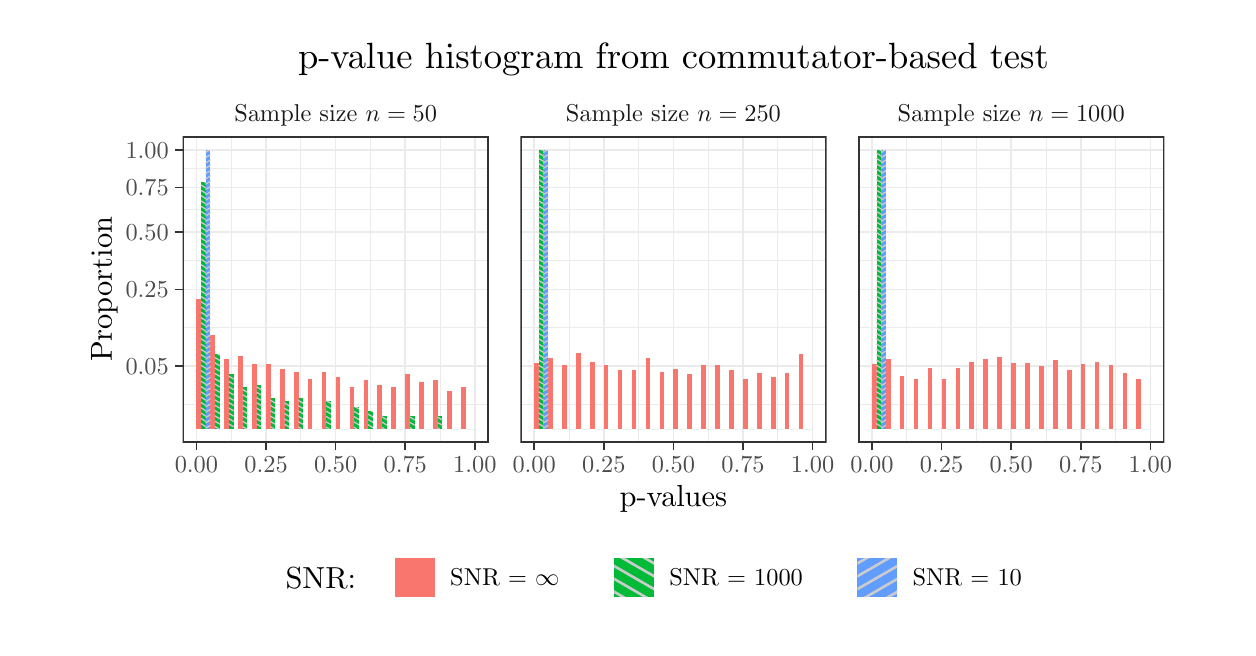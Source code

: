 % Created by tikzDevice version 0.12.3.1 on 2022-11-07 16:28:15
% !TEX encoding = UTF-8 Unicode
\begin{tikzpicture}[x=1pt,y=1pt]
\definecolor{fillColor}{RGB}{255,255,255}
\path[use as bounding box,fill=fillColor,fill opacity=0.00] (0,0) rectangle (433.62,216.81);
\begin{scope}
\path[clip] ( 17.40,  0.00) rectangle (416.22,216.81);
\definecolor{drawColor}{RGB}{255,255,255}
\definecolor{fillColor}{RGB}{255,255,255}

\path[draw=drawColor,line width= 0.6pt,line join=round,line cap=round,fill=fillColor] ( 17.40,  0.00) rectangle (416.22,216.81);
\end{scope}
\begin{scope}
\path[clip] ( 55.95, 66.91) rectangle (166.62,177.58);
\definecolor{fillColor}{RGB}{255,255,255}

\path[fill=fillColor] ( 55.95, 66.91) rectangle (166.62,177.58);
\definecolor{drawColor}{gray}{0.92}

\path[draw=drawColor,line width= 0.3pt,line join=round] ( 55.95, 80.54) --
	(166.62, 80.54);

\path[draw=drawColor,line width= 0.3pt,line join=round] ( 55.95,108.34) --
	(166.62,108.34);

\path[draw=drawColor,line width= 0.3pt,line join=round] ( 55.95,132.67) --
	(166.62,132.67);

\path[draw=drawColor,line width= 0.3pt,line join=round] ( 55.95,151.08) --
	(166.62,151.08);

\path[draw=drawColor,line width= 0.3pt,line join=round] ( 55.95,165.81) --
	(166.62,165.81);

\path[draw=drawColor,line width= 0.3pt,line join=round] ( 73.56, 66.91) --
	( 73.56,177.58);

\path[draw=drawColor,line width= 0.3pt,line join=round] ( 98.71, 66.91) --
	( 98.71,177.58);

\path[draw=drawColor,line width= 0.3pt,line join=round] (123.86, 66.91) --
	(123.86,177.58);

\path[draw=drawColor,line width= 0.3pt,line join=round] (149.02, 66.91) --
	(149.02,177.58);

\path[draw=drawColor,line width= 0.6pt,line join=round] ( 55.95, 94.44) --
	(166.62, 94.44);

\path[draw=drawColor,line width= 0.6pt,line join=round] ( 55.95,122.25) --
	(166.62,122.25);

\path[draw=drawColor,line width= 0.6pt,line join=round] ( 55.95,143.08) --
	(166.62,143.08);

\path[draw=drawColor,line width= 0.6pt,line join=round] ( 55.95,159.07) --
	(166.62,159.07);

\path[draw=drawColor,line width= 0.6pt,line join=round] ( 55.95,172.55) --
	(166.62,172.55);

\path[draw=drawColor,line width= 0.6pt,line join=round] ( 60.98, 66.91) --
	( 60.98,177.58);

\path[draw=drawColor,line width= 0.6pt,line join=round] ( 86.14, 66.91) --
	( 86.14,177.58);

\path[draw=drawColor,line width= 0.6pt,line join=round] (111.29, 66.91) --
	(111.29,177.58);

\path[draw=drawColor,line width= 0.6pt,line join=round] (136.44, 66.91) --
	(136.44,177.58);

\path[draw=drawColor,line width= 0.6pt,line join=round] (161.59, 66.91) --
	(161.59,177.58);
\definecolor{fillColor}{RGB}{248,118,109}

\path[fill=fillColor] ( 60.98, 71.94) rectangle ( 62.66,118.92);

\path[fill=fillColor] ( 66.01, 71.94) rectangle ( 67.69,105.91);

\path[fill=fillColor] ( 71.04, 71.94) rectangle ( 72.72, 96.99);

\path[fill=fillColor] ( 76.07, 71.94) rectangle ( 77.75, 98.18);

\path[fill=fillColor] ( 81.10, 71.94) rectangle ( 82.78, 95.32);

\path[fill=fillColor] ( 86.14, 71.94) rectangle ( 87.81, 95.32);

\path[fill=fillColor] ( 91.17, 71.94) rectangle ( 92.84, 93.52);

\path[fill=fillColor] ( 96.20, 71.94) rectangle ( 97.87, 92.56);

\path[fill=fillColor] (101.23, 71.94) rectangle (102.90, 89.94);

\path[fill=fillColor] (106.26, 71.94) rectangle (107.93, 92.56);

\path[fill=fillColor] (111.29, 71.94) rectangle (112.96, 90.49);

\path[fill=fillColor] (116.32, 71.94) rectangle (117.99, 86.87);

\path[fill=fillColor] (121.35, 71.94) rectangle (123.02, 89.37);

\path[fill=fillColor] (126.38, 71.94) rectangle (128.06, 87.53);

\path[fill=fillColor] (131.41, 71.94) rectangle (133.09, 86.87);

\path[fill=fillColor] (136.44, 71.94) rectangle (138.12, 91.55);

\path[fill=fillColor] (141.47, 71.94) rectangle (143.15, 88.78);

\path[fill=fillColor] (146.50, 71.94) rectangle (148.18, 89.37);

\path[fill=fillColor] (151.53, 71.94) rectangle (153.21, 85.44);

\path[fill=fillColor] (156.56, 71.94) rectangle (158.24, 86.87);
\definecolor{fillColor}{RGB}{0,186,56}

\path[fill=fillColor] ( 62.66, 71.94) rectangle ( 64.34,161.02);

\path[fill=fillColor] ( 67.69, 71.94) rectangle ( 69.37, 98.94);

\path[fill=fillColor] ( 72.72, 71.94) rectangle ( 74.40, 91.55);

\path[fill=fillColor] ( 77.75, 71.94) rectangle ( 79.43, 86.87);

\path[fill=fillColor] ( 82.78, 71.94) rectangle ( 84.46, 87.53);

\path[fill=fillColor] ( 87.81, 71.94) rectangle ( 89.49, 82.96);

\path[fill=fillColor] ( 92.84, 71.94) rectangle ( 94.52, 82.00);

\path[fill=fillColor] ( 97.87, 71.94) rectangle ( 99.55, 82.96);

\path[fill=fillColor] (102.90, 71.94) rectangle (104.58, 71.94);

\path[fill=fillColor] (107.93, 71.94) rectangle (109.61, 82.00);

\path[fill=fillColor] (112.96, 71.94) rectangle (114.64, 71.94);

\path[fill=fillColor] (117.99, 71.94) rectangle (119.67, 79.74);

\path[fill=fillColor] (123.02, 71.94) rectangle (124.70, 78.31);

\path[fill=fillColor] (128.06, 71.94) rectangle (129.73, 76.44);

\path[fill=fillColor] (133.09, 71.94) rectangle (134.76, 71.94);

\path[fill=fillColor] (138.12, 71.94) rectangle (139.79, 76.44);

\path[fill=fillColor] (143.15, 71.94) rectangle (144.82, 71.94);

\path[fill=fillColor] (148.18, 71.94) rectangle (149.85, 76.44);

\path[fill=fillColor] (153.21, 71.94) rectangle (154.88, 71.94);

\path[fill=fillColor] (158.24, 71.94) rectangle (159.91, 71.94);
\definecolor{fillColor}{RGB}{97,156,255}

\path[fill=fillColor] ( 64.34, 71.94) rectangle ( 66.01,172.55);

\path[fill=fillColor] ( 69.37, 71.94) rectangle ( 71.04, 71.94);

\path[fill=fillColor] ( 74.40, 71.94) rectangle ( 76.07, 71.94);

\path[fill=fillColor] ( 79.43, 71.94) rectangle ( 81.10, 71.94);

\path[fill=fillColor] ( 84.46, 71.94) rectangle ( 86.14, 71.94);

\path[fill=fillColor] ( 89.49, 71.94) rectangle ( 91.17, 71.94);

\path[fill=fillColor] ( 94.52, 71.94) rectangle ( 96.20, 71.94);

\path[fill=fillColor] ( 99.55, 71.94) rectangle (101.23, 71.94);

\path[fill=fillColor] (104.58, 71.94) rectangle (106.26, 71.94);

\path[fill=fillColor] (109.61, 71.94) rectangle (111.29, 71.94);

\path[fill=fillColor] (114.64, 71.94) rectangle (116.32, 71.94);

\path[fill=fillColor] (119.67, 71.94) rectangle (121.35, 71.94);

\path[fill=fillColor] (124.70, 71.94) rectangle (126.38, 71.94);

\path[fill=fillColor] (129.73, 71.94) rectangle (131.41, 71.94);

\path[fill=fillColor] (134.76, 71.94) rectangle (136.44, 71.94);

\path[fill=fillColor] (139.79, 71.94) rectangle (141.47, 71.94);

\path[fill=fillColor] (144.82, 71.94) rectangle (146.50, 71.94);

\path[fill=fillColor] (149.85, 71.94) rectangle (151.53, 71.94);

\path[fill=fillColor] (154.88, 71.94) rectangle (156.56, 71.94);

\path[fill=fillColor] (159.91, 71.94) rectangle (161.59, 71.94);
\definecolor{drawColor}{gray}{0.80}
\definecolor{fillColor}{gray}{0.80}

\path[draw=drawColor,line width= 0.1pt,line join=round,line cap=rect,fill=fillColor] ( 64.34, 72.87) --
	( 64.34, 72.49) --
	( 62.66, 73.46) --
	( 62.66, 73.84) --
	( 64.34, 72.87) --
	cycle;

\path[draw=drawColor,line width= 0.1pt,line join=round,line cap=rect,fill=fillColor] ( 64.34, 74.79) --
	( 64.34, 74.40) --
	( 62.66, 75.37) --
	( 62.66, 75.76) --
	( 64.34, 74.79) --
	cycle;

\path[draw=drawColor,line width= 0.1pt,line join=round,line cap=rect,fill=fillColor] ( 64.34, 76.71) --
	( 64.34, 76.32) --
	( 62.66, 77.29) --
	( 62.66, 77.67) --
	( 64.34, 76.71) --
	cycle;

\path[draw=drawColor,line width= 0.1pt,line join=round,line cap=rect,fill=fillColor] ( 64.34, 78.62) --
	( 64.34, 78.24) --
	( 62.66, 79.21) --
	( 62.66, 79.59) --
	( 64.34, 78.62) --
	cycle;

\path[draw=drawColor,line width= 0.1pt,line join=round,line cap=rect,fill=fillColor] ( 64.34, 80.54) --
	( 64.34, 80.16) --
	( 62.66, 81.12) --
	( 62.66, 81.51) --
	( 64.34, 80.54) --
	cycle;

\path[draw=drawColor,line width= 0.1pt,line join=round,line cap=rect,fill=fillColor] ( 64.34, 82.46) --
	( 64.34, 82.07) --
	( 62.66, 83.04) --
	( 62.66, 83.42) --
	( 64.34, 82.46) --
	cycle;

\path[draw=drawColor,line width= 0.1pt,line join=round,line cap=rect,fill=fillColor] ( 64.34, 84.37) --
	( 64.34, 83.99) --
	( 62.66, 84.96) --
	( 62.66, 85.34) --
	( 64.34, 84.37) --
	cycle;

\path[draw=drawColor,line width= 0.1pt,line join=round,line cap=rect,fill=fillColor] ( 64.34, 86.29) --
	( 64.34, 85.91) --
	( 62.66, 86.87) --
	( 62.66, 87.26) --
	( 64.34, 86.29) --
	cycle;

\path[draw=drawColor,line width= 0.1pt,line join=round,line cap=rect,fill=fillColor] ( 64.34, 88.21) --
	( 64.34, 87.82) --
	( 62.66, 88.79) --
	( 62.66, 89.17) --
	( 64.34, 88.21) --
	cycle;

\path[draw=drawColor,line width= 0.1pt,line join=round,line cap=rect,fill=fillColor] ( 64.34, 90.12) --
	( 64.34, 89.74) --
	( 62.66, 90.71) --
	( 62.66, 91.09) --
	( 64.34, 90.12) --
	cycle;

\path[draw=drawColor,line width= 0.1pt,line join=round,line cap=rect,fill=fillColor] ( 64.34, 92.04) --
	( 64.34, 91.66) --
	( 62.66, 92.62) --
	( 62.66, 93.01) --
	( 64.34, 92.04) --
	cycle;

\path[draw=drawColor,line width= 0.1pt,line join=round,line cap=rect,fill=fillColor] ( 64.34, 93.96) --
	( 64.34, 93.57) --
	( 62.66, 94.54) --
	( 62.66, 94.92) --
	( 64.34, 93.96) --
	cycle;

\path[draw=drawColor,line width= 0.1pt,line join=round,line cap=rect,fill=fillColor] ( 64.34, 95.87) --
	( 64.34, 95.49) --
	( 62.66, 96.46) --
	( 62.66, 96.84) --
	( 64.34, 95.87) --
	cycle;

\path[draw=drawColor,line width= 0.1pt,line join=round,line cap=rect,fill=fillColor] ( 64.34, 97.79) --
	( 64.34, 97.41) --
	( 62.66, 98.38) --
	( 62.66, 98.76) --
	( 64.34, 97.79) --
	cycle;

\path[draw=drawColor,line width= 0.1pt,line join=round,line cap=rect,fill=fillColor] ( 64.34, 99.71) --
	( 64.34, 99.32) --
	( 62.66,100.29) --
	( 62.66,100.68) --
	( 64.34, 99.71) --
	cycle;

\path[draw=drawColor,line width= 0.1pt,line join=round,line cap=rect,fill=fillColor] ( 64.34,101.62) --
	( 64.34,101.24) --
	( 62.66,102.21) --
	( 62.66,102.59) --
	( 64.34,101.62) --
	cycle;

\path[draw=drawColor,line width= 0.1pt,line join=round,line cap=rect,fill=fillColor] ( 64.34,103.54) --
	( 64.34,103.16) --
	( 62.66,104.13) --
	( 62.66,104.51) --
	( 64.34,103.54) --
	cycle;

\path[draw=drawColor,line width= 0.1pt,line join=round,line cap=rect,fill=fillColor] ( 64.34,105.46) --
	( 64.34,105.07) --
	( 62.66,106.04) --
	( 62.66,106.43) --
	( 64.34,105.46) --
	cycle;

\path[draw=drawColor,line width= 0.1pt,line join=round,line cap=rect,fill=fillColor] ( 64.34,107.37) --
	( 64.34,106.99) --
	( 62.66,107.96) --
	( 62.66,108.34) --
	( 64.34,107.37) --
	cycle;

\path[draw=drawColor,line width= 0.1pt,line join=round,line cap=rect,fill=fillColor] ( 64.34,109.29) --
	( 64.34,108.91) --
	( 62.66,109.88) --
	( 62.66,110.26) --
	( 64.34,109.29) --
	cycle;

\path[draw=drawColor,line width= 0.1pt,line join=round,line cap=rect,fill=fillColor] ( 64.34,111.21) --
	( 64.34,110.83) --
	( 62.66,111.79) --
	( 62.66,112.18) --
	( 64.34,111.21) --
	cycle;

\path[draw=drawColor,line width= 0.1pt,line join=round,line cap=rect,fill=fillColor] ( 64.34,113.13) --
	( 64.34,112.74) --
	( 62.66,113.71) --
	( 62.66,114.09) --
	( 64.34,113.13) --
	cycle;

\path[draw=drawColor,line width= 0.1pt,line join=round,line cap=rect,fill=fillColor] ( 64.34,115.04) --
	( 64.34,114.66) --
	( 62.66,115.63) --
	( 62.66,116.01) --
	( 64.34,115.04) --
	cycle;

\path[draw=drawColor,line width= 0.1pt,line join=round,line cap=rect,fill=fillColor] ( 64.34,116.96) --
	( 64.34,116.58) --
	( 62.66,117.54) --
	( 62.66,117.93) --
	( 64.34,116.96) --
	cycle;

\path[draw=drawColor,line width= 0.1pt,line join=round,line cap=rect,fill=fillColor] ( 64.34,118.88) --
	( 64.34,118.49) --
	( 62.66,119.46) --
	( 62.66,119.84) --
	( 64.34,118.88) --
	cycle;

\path[draw=drawColor,line width= 0.1pt,line join=round,line cap=rect,fill=fillColor] ( 64.34,120.79) --
	( 64.34,120.41) --
	( 62.66,121.38) --
	( 62.66,121.76) --
	( 64.34,120.79) --
	cycle;

\path[draw=drawColor,line width= 0.1pt,line join=round,line cap=rect,fill=fillColor] ( 64.34,122.71) --
	( 64.34,122.33) --
	( 62.66,123.29) --
	( 62.66,123.68) --
	( 64.34,122.71) --
	cycle;

\path[draw=drawColor,line width= 0.1pt,line join=round,line cap=rect,fill=fillColor] ( 64.34,124.63) --
	( 64.34,124.24) --
	( 62.66,125.21) --
	( 62.66,125.59) --
	( 64.34,124.63) --
	cycle;

\path[draw=drawColor,line width= 0.1pt,line join=round,line cap=rect,fill=fillColor] ( 64.34,126.54) --
	( 64.34,126.16) --
	( 62.66,127.13) --
	( 62.66,127.51) --
	( 64.34,126.54) --
	cycle;

\path[draw=drawColor,line width= 0.1pt,line join=round,line cap=rect,fill=fillColor] ( 64.34,128.46) --
	( 64.34,128.08) --
	( 62.66,129.04) --
	( 62.66,129.43) --
	( 64.34,128.46) --
	cycle;

\path[draw=drawColor,line width= 0.1pt,line join=round,line cap=rect,fill=fillColor] ( 64.34,130.38) --
	( 64.34,129.99) --
	( 62.66,130.96) --
	( 62.66,131.34) --
	( 64.34,130.38) --
	cycle;

\path[draw=drawColor,line width= 0.1pt,line join=round,line cap=rect,fill=fillColor] ( 64.34,132.29) --
	( 64.34,131.91) --
	( 62.66,132.88) --
	( 62.66,133.26) --
	( 64.34,132.29) --
	cycle;

\path[draw=drawColor,line width= 0.1pt,line join=round,line cap=rect,fill=fillColor] ( 64.34,134.21) --
	( 64.34,133.83) --
	( 62.66,134.80) --
	( 62.66,135.18) --
	( 64.34,134.21) --
	cycle;

\path[draw=drawColor,line width= 0.1pt,line join=round,line cap=rect,fill=fillColor] ( 64.34,136.13) --
	( 64.34,135.74) --
	( 62.66,136.71) --
	( 62.66,137.10) --
	( 64.34,136.13) --
	cycle;

\path[draw=drawColor,line width= 0.1pt,line join=round,line cap=rect,fill=fillColor] ( 64.34,138.04) --
	( 64.34,137.66) --
	( 62.66,138.63) --
	( 62.66,139.01) --
	( 64.34,138.04) --
	cycle;

\path[draw=drawColor,line width= 0.1pt,line join=round,line cap=rect,fill=fillColor] ( 64.34,139.96) --
	( 64.34,139.58) --
	( 62.66,140.55) --
	( 62.66,140.93) --
	( 64.34,139.96) --
	cycle;

\path[draw=drawColor,line width= 0.1pt,line join=round,line cap=rect,fill=fillColor] ( 64.34,141.88) --
	( 64.34,141.49) --
	( 62.66,142.46) --
	( 62.66,142.85) --
	( 64.34,141.88) --
	cycle;

\path[draw=drawColor,line width= 0.1pt,line join=round,line cap=rect,fill=fillColor] ( 64.34,143.79) --
	( 64.34,143.41) --
	( 62.66,144.38) --
	( 62.66,144.76) --
	( 64.34,143.79) --
	cycle;

\path[draw=drawColor,line width= 0.1pt,line join=round,line cap=rect,fill=fillColor] ( 64.34,145.71) --
	( 64.34,145.33) --
	( 62.66,146.30) --
	( 62.66,146.68) --
	( 64.34,145.71) --
	cycle;

\path[draw=drawColor,line width= 0.1pt,line join=round,line cap=rect,fill=fillColor] ( 64.34,147.63) --
	( 64.34,147.25) --
	( 62.66,148.21) --
	( 62.66,148.60) --
	( 64.34,147.63) --
	cycle;

\path[draw=drawColor,line width= 0.1pt,line join=round,line cap=rect,fill=fillColor] ( 64.34,149.55) --
	( 64.34,149.16) --
	( 62.66,150.13) --
	( 62.66,150.51) --
	( 64.34,149.55) --
	cycle;

\path[draw=drawColor,line width= 0.1pt,line join=round,line cap=rect,fill=fillColor] ( 64.34,151.46) --
	( 64.34,151.08) --
	( 62.66,152.05) --
	( 62.66,152.43) --
	( 64.34,151.46) --
	cycle;

\path[draw=drawColor,line width= 0.1pt,line join=round,line cap=rect,fill=fillColor] ( 64.34,153.38) --
	( 64.34,153.00) --
	( 62.66,153.96) --
	( 62.66,154.35) --
	( 64.34,153.38) --
	cycle;

\path[draw=drawColor,line width= 0.1pt,line join=round,line cap=rect,fill=fillColor] ( 64.34,155.30) --
	( 64.34,154.91) --
	( 62.66,155.88) --
	( 62.66,156.26) --
	( 64.34,155.30) --
	cycle;

\path[draw=drawColor,line width= 0.1pt,line join=round,line cap=rect,fill=fillColor] ( 64.34,157.21) --
	( 64.34,156.83) --
	( 62.66,157.80) --
	( 62.66,158.18) --
	( 64.34,157.21) --
	cycle;

\path[draw=drawColor,line width= 0.1pt,line join=round,line cap=rect,fill=fillColor] ( 64.34,159.13) --
	( 64.34,158.75) --
	( 62.66,159.71) --
	( 62.66,160.10) --
	( 64.34,159.13) --
	cycle;

\path[draw=drawColor,line width= 0.1pt,line join=round,line cap=rect,fill=fillColor] ( 63.71,161.02) --
	( 64.34,161.02) --
	( 64.34,160.66) --
	( 63.71,161.02) --
	cycle;

\path[draw=drawColor,line width= 0.1pt,line join=round,line cap=rect,fill=fillColor] ( 69.27, 71.94) --
	( 68.60, 71.94) --
	( 67.69, 72.47) --
	( 67.69, 72.85) --
	( 69.27, 71.94) --
	cycle;

\path[draw=drawColor,line width= 0.1pt,line join=round,line cap=rect,fill=fillColor] ( 69.37, 73.80) --
	( 69.37, 73.42) --
	( 67.69, 74.39) --
	( 67.69, 74.77) --
	( 69.37, 73.80) --
	cycle;

\path[draw=drawColor,line width= 0.1pt,line join=round,line cap=rect,fill=fillColor] ( 69.37, 75.72) --
	( 69.37, 75.33) --
	( 67.69, 76.30) --
	( 67.69, 76.69) --
	( 69.37, 75.72) --
	cycle;

\path[draw=drawColor,line width= 0.1pt,line join=round,line cap=rect,fill=fillColor] ( 69.37, 77.63) --
	( 69.37, 77.25) --
	( 67.69, 78.22) --
	( 67.69, 78.60) --
	( 69.37, 77.63) --
	cycle;

\path[draw=drawColor,line width= 0.1pt,line join=round,line cap=rect,fill=fillColor] ( 69.37, 79.55) --
	( 69.37, 79.17) --
	( 67.69, 80.14) --
	( 67.69, 80.52) --
	( 69.37, 79.55) --
	cycle;

\path[draw=drawColor,line width= 0.1pt,line join=round,line cap=rect,fill=fillColor] ( 69.37, 81.47) --
	( 69.37, 81.08) --
	( 67.69, 82.05) --
	( 67.69, 82.44) --
	( 69.37, 81.47) --
	cycle;

\path[draw=drawColor,line width= 0.1pt,line join=round,line cap=rect,fill=fillColor] ( 69.37, 83.39) --
	( 69.37, 83.00) --
	( 67.69, 83.97) --
	( 67.69, 84.35) --
	( 69.37, 83.39) --
	cycle;

\path[draw=drawColor,line width= 0.1pt,line join=round,line cap=rect,fill=fillColor] ( 69.37, 85.30) --
	( 69.37, 84.92) --
	( 67.69, 85.89) --
	( 67.69, 86.27) --
	( 69.37, 85.30) --
	cycle;

\path[draw=drawColor,line width= 0.1pt,line join=round,line cap=rect,fill=fillColor] ( 69.37, 87.22) --
	( 69.37, 86.84) --
	( 67.69, 87.80) --
	( 67.69, 88.19) --
	( 69.37, 87.22) --
	cycle;

\path[draw=drawColor,line width= 0.1pt,line join=round,line cap=rect,fill=fillColor] ( 69.37, 89.14) --
	( 69.37, 88.75) --
	( 67.69, 89.72) --
	( 67.69, 90.10) --
	( 69.37, 89.14) --
	cycle;

\path[draw=drawColor,line width= 0.1pt,line join=round,line cap=rect,fill=fillColor] ( 69.37, 91.05) --
	( 69.37, 90.67) --
	( 67.69, 91.64) --
	( 67.69, 92.02) --
	( 69.37, 91.05) --
	cycle;

\path[draw=drawColor,line width= 0.1pt,line join=round,line cap=rect,fill=fillColor] ( 69.37, 92.97) --
	( 69.37, 92.59) --
	( 67.69, 93.55) --
	( 67.69, 93.94) --
	( 69.37, 92.97) --
	cycle;

\path[draw=drawColor,line width= 0.1pt,line join=round,line cap=rect,fill=fillColor] ( 69.37, 94.89) --
	( 69.37, 94.50) --
	( 67.69, 95.47) --
	( 67.69, 95.85) --
	( 69.37, 94.89) --
	cycle;

\path[draw=drawColor,line width= 0.1pt,line join=round,line cap=rect,fill=fillColor] ( 69.37, 96.80) --
	( 69.37, 96.42) --
	( 67.69, 97.39) --
	( 67.69, 97.77) --
	( 69.37, 96.80) --
	cycle;

\path[draw=drawColor,line width= 0.1pt,line join=round,line cap=rect,fill=fillColor] ( 69.37, 98.72) --
	( 69.37, 98.34) --
	( 68.32, 98.94) --
	( 68.99, 98.94) --
	( 69.37, 98.72) --
	cycle;

\path[draw=drawColor,line width= 0.1pt,line join=round,line cap=rect,fill=fillColor] ( 74.40, 72.81) --
	( 74.40, 72.43) --
	( 72.72, 73.40) --
	( 72.72, 73.78) --
	( 74.40, 72.81) --
	cycle;

\path[draw=drawColor,line width= 0.1pt,line join=round,line cap=rect,fill=fillColor] ( 74.40, 74.73) --
	( 74.40, 74.35) --
	( 72.72, 75.32) --
	( 72.72, 75.70) --
	( 74.40, 74.73) --
	cycle;

\path[draw=drawColor,line width= 0.1pt,line join=round,line cap=rect,fill=fillColor] ( 74.40, 76.65) --
	( 74.40, 76.26) --
	( 72.72, 77.23) --
	( 72.72, 77.62) --
	( 74.40, 76.65) --
	cycle;

\path[draw=drawColor,line width= 0.1pt,line join=round,line cap=rect,fill=fillColor] ( 74.40, 78.56) --
	( 74.40, 78.18) --
	( 72.72, 79.15) --
	( 72.72, 79.53) --
	( 74.40, 78.56) --
	cycle;

\path[draw=drawColor,line width= 0.1pt,line join=round,line cap=rect,fill=fillColor] ( 74.40, 80.48) --
	( 74.40, 80.10) --
	( 72.72, 81.07) --
	( 72.72, 81.45) --
	( 74.40, 80.48) --
	cycle;

\path[draw=drawColor,line width= 0.1pt,line join=round,line cap=rect,fill=fillColor] ( 74.40, 82.40) --
	( 74.40, 82.01) --
	( 72.72, 82.98) --
	( 72.72, 83.37) --
	( 74.40, 82.40) --
	cycle;

\path[draw=drawColor,line width= 0.1pt,line join=round,line cap=rect,fill=fillColor] ( 74.40, 84.31) --
	( 74.40, 83.93) --
	( 72.72, 84.90) --
	( 72.72, 85.28) --
	( 74.40, 84.31) --
	cycle;

\path[draw=drawColor,line width= 0.1pt,line join=round,line cap=rect,fill=fillColor] ( 74.40, 86.23) --
	( 74.40, 85.85) --
	( 72.72, 86.82) --
	( 72.72, 87.20) --
	( 74.40, 86.23) --
	cycle;

\path[draw=drawColor,line width= 0.1pt,line join=round,line cap=rect,fill=fillColor] ( 74.40, 88.15) --
	( 74.40, 87.76) --
	( 72.72, 88.73) --
	( 72.72, 89.12) --
	( 74.40, 88.15) --
	cycle;

\path[draw=drawColor,line width= 0.1pt,line join=round,line cap=rect,fill=fillColor] ( 74.40, 90.07) --
	( 74.40, 89.68) --
	( 72.72, 90.65) --
	( 72.72, 91.03) --
	( 74.40, 90.07) --
	cycle;

\path[draw=drawColor,line width= 0.1pt,line join=round,line cap=rect,fill=fillColor] ( 79.23, 71.94) --
	( 78.56, 71.94) --
	( 77.75, 72.41) --
	( 77.75, 72.79) --
	( 79.23, 71.94) --
	cycle;

\path[draw=drawColor,line width= 0.1pt,line join=round,line cap=rect,fill=fillColor] ( 79.43, 73.74) --
	( 79.43, 73.36) --
	( 77.75, 74.33) --
	( 77.75, 74.71) --
	( 79.43, 73.74) --
	cycle;

\path[draw=drawColor,line width= 0.1pt,line join=round,line cap=rect,fill=fillColor] ( 79.43, 75.66) --
	( 79.43, 75.28) --
	( 77.75, 76.24) --
	( 77.75, 76.63) --
	( 79.43, 75.66) --
	cycle;

\path[draw=drawColor,line width= 0.1pt,line join=round,line cap=rect,fill=fillColor] ( 79.43, 77.58) --
	( 79.43, 77.19) --
	( 77.75, 78.16) --
	( 77.75, 78.54) --
	( 79.43, 77.58) --
	cycle;

\path[draw=drawColor,line width= 0.1pt,line join=round,line cap=rect,fill=fillColor] ( 79.43, 79.49) --
	( 79.43, 79.11) --
	( 77.75, 80.08) --
	( 77.75, 80.46) --
	( 79.43, 79.49) --
	cycle;

\path[draw=drawColor,line width= 0.1pt,line join=round,line cap=rect,fill=fillColor] ( 79.43, 81.41) --
	( 79.43, 81.03) --
	( 77.75, 81.99) --
	( 77.75, 82.38) --
	( 79.43, 81.41) --
	cycle;

\path[draw=drawColor,line width= 0.1pt,line join=round,line cap=rect,fill=fillColor] ( 79.43, 83.33) --
	( 79.43, 82.94) --
	( 77.75, 83.91) --
	( 77.75, 84.30) --
	( 79.43, 83.33) --
	cycle;

\path[draw=drawColor,line width= 0.1pt,line join=round,line cap=rect,fill=fillColor] ( 79.43, 85.24) --
	( 79.43, 84.86) --
	( 77.75, 85.83) --
	( 77.75, 86.21) --
	( 79.43, 85.24) --
	cycle;

\path[draw=drawColor,line width= 0.1pt,line join=round,line cap=rect,fill=fillColor] ( 79.28, 86.87) --
	( 79.43, 86.87) --
	( 79.43, 86.78) --
	( 79.28, 86.87) --
	cycle;

\path[draw=drawColor,line width= 0.1pt,line join=round,line cap=rect,fill=fillColor] ( 84.46, 72.76) --
	( 84.46, 72.37) --
	( 82.78, 73.34) --
	( 82.78, 73.72) --
	( 84.46, 72.76) --
	cycle;

\path[draw=drawColor,line width= 0.1pt,line join=round,line cap=rect,fill=fillColor] ( 84.46, 74.67) --
	( 84.46, 74.29) --
	( 82.78, 75.26) --
	( 82.78, 75.64) --
	( 84.46, 74.67) --
	cycle;

\path[draw=drawColor,line width= 0.1pt,line join=round,line cap=rect,fill=fillColor] ( 84.46, 76.59) --
	( 84.46, 76.21) --
	( 82.78, 77.17) --
	( 82.78, 77.56) --
	( 84.46, 76.59) --
	cycle;

\path[draw=drawColor,line width= 0.1pt,line join=round,line cap=rect,fill=fillColor] ( 84.46, 78.51) --
	( 84.46, 78.12) --
	( 82.78, 79.09) --
	( 82.78, 79.47) --
	( 84.46, 78.51) --
	cycle;

\path[draw=drawColor,line width= 0.1pt,line join=round,line cap=rect,fill=fillColor] ( 84.46, 80.42) --
	( 84.46, 80.04) --
	( 82.78, 81.01) --
	( 82.78, 81.39) --
	( 84.46, 80.42) --
	cycle;

\path[draw=drawColor,line width= 0.1pt,line join=round,line cap=rect,fill=fillColor] ( 84.46, 82.34) --
	( 84.46, 81.96) --
	( 82.78, 82.92) --
	( 82.78, 83.31) --
	( 84.46, 82.34) --
	cycle;

\path[draw=drawColor,line width= 0.1pt,line join=round,line cap=rect,fill=fillColor] ( 84.46, 84.26) --
	( 84.46, 83.87) --
	( 82.78, 84.84) --
	( 82.78, 85.22) --
	( 84.46, 84.26) --
	cycle;

\path[draw=drawColor,line width= 0.1pt,line join=round,line cap=rect,fill=fillColor] ( 84.46, 86.17) --
	( 84.46, 85.79) --
	( 82.78, 86.76) --
	( 82.78, 87.14) --
	( 84.46, 86.17) --
	cycle;

\path[draw=drawColor,line width= 0.1pt,line join=round,line cap=rect,fill=fillColor] ( 89.19, 71.94) --
	( 88.52, 71.94) --
	( 87.81, 72.35) --
	( 87.81, 72.74) --
	( 89.19, 71.94) --
	cycle;

\path[draw=drawColor,line width= 0.1pt,line join=round,line cap=rect,fill=fillColor] ( 89.49, 73.68) --
	( 89.49, 73.30) --
	( 87.81, 74.27) --
	( 87.81, 74.65) --
	( 89.49, 73.68) --
	cycle;

\path[draw=drawColor,line width= 0.1pt,line join=round,line cap=rect,fill=fillColor] ( 89.49, 75.60) --
	( 89.49, 75.22) --
	( 87.81, 76.19) --
	( 87.81, 76.57) --
	( 89.49, 75.60) --
	cycle;

\path[draw=drawColor,line width= 0.1pt,line join=round,line cap=rect,fill=fillColor] ( 89.49, 77.52) --
	( 89.49, 77.14) --
	( 87.81, 78.10) --
	( 87.81, 78.49) --
	( 89.49, 77.52) --
	cycle;

\path[draw=drawColor,line width= 0.1pt,line join=round,line cap=rect,fill=fillColor] ( 89.49, 79.44) --
	( 89.49, 79.05) --
	( 87.81, 80.02) --
	( 87.81, 80.40) --
	( 89.49, 79.44) --
	cycle;

\path[draw=drawColor,line width= 0.1pt,line join=round,line cap=rect,fill=fillColor] ( 89.49, 81.35) --
	( 89.49, 80.97) --
	( 87.81, 81.94) --
	( 87.81, 82.32) --
	( 89.49, 81.35) --
	cycle;

\path[draw=drawColor,line width= 0.1pt,line join=round,line cap=rect,fill=fillColor] ( 89.35, 82.96) --
	( 89.49, 82.96) --
	( 89.49, 82.89) --
	( 89.35, 82.96) --
	cycle;

\path[draw=drawColor,line width= 0.1pt,line join=round,line cap=rect,fill=fillColor] ( 94.52, 72.70) --
	( 94.52, 72.31) --
	( 92.84, 73.28) --
	( 92.84, 73.67) --
	( 94.52, 72.70) --
	cycle;

\path[draw=drawColor,line width= 0.1pt,line join=round,line cap=rect,fill=fillColor] ( 94.52, 74.61) --
	( 94.52, 74.23) --
	( 92.84, 75.20) --
	( 92.84, 75.58) --
	( 94.52, 74.61) --
	cycle;

\path[draw=drawColor,line width= 0.1pt,line join=round,line cap=rect,fill=fillColor] ( 94.52, 76.53) --
	( 94.52, 76.15) --
	( 92.84, 77.12) --
	( 92.84, 77.50) --
	( 94.52, 76.53) --
	cycle;

\path[draw=drawColor,line width= 0.1pt,line join=round,line cap=rect,fill=fillColor] ( 94.52, 78.45) --
	( 94.52, 78.06) --
	( 92.84, 79.03) --
	( 92.84, 79.42) --
	( 94.52, 78.45) --
	cycle;

\path[draw=drawColor,line width= 0.1pt,line join=round,line cap=rect,fill=fillColor] ( 94.52, 80.36) --
	( 94.52, 79.98) --
	( 92.84, 80.95) --
	( 92.84, 81.33) --
	( 94.52, 80.36) --
	cycle;

\path[draw=drawColor,line width= 0.1pt,line join=round,line cap=rect,fill=fillColor] ( 94.34, 82.00) --
	( 94.52, 82.00) --
	( 94.52, 81.90) --
	( 94.34, 82.00) --
	cycle;

\path[draw=drawColor,line width= 0.1pt,line join=round,line cap=rect,fill=fillColor] ( 99.15, 71.94) --
	( 98.48, 71.94) --
	( 97.87, 72.29) --
	( 97.87, 72.68) --
	( 99.15, 71.94) --
	cycle;

\path[draw=drawColor,line width= 0.1pt,line join=round,line cap=rect,fill=fillColor] ( 99.55, 73.63) --
	( 99.55, 73.24) --
	( 97.87, 74.21) --
	( 97.87, 74.59) --
	( 99.55, 73.63) --
	cycle;

\path[draw=drawColor,line width= 0.1pt,line join=round,line cap=rect,fill=fillColor] ( 99.55, 75.54) --
	( 99.55, 75.16) --
	( 97.87, 76.13) --
	( 97.87, 76.51) --
	( 99.55, 75.54) --
	cycle;

\path[draw=drawColor,line width= 0.1pt,line join=round,line cap=rect,fill=fillColor] ( 99.55, 77.46) --
	( 99.55, 77.08) --
	( 97.87, 78.05) --
	( 97.87, 78.43) --
	( 99.55, 77.46) --
	cycle;

\path[draw=drawColor,line width= 0.1pt,line join=round,line cap=rect,fill=fillColor] ( 99.55, 79.38) --
	( 99.55, 78.99) --
	( 97.87, 79.96) --
	( 97.87, 80.35) --
	( 99.55, 79.38) --
	cycle;

\path[draw=drawColor,line width= 0.1pt,line join=round,line cap=rect,fill=fillColor] ( 99.55, 81.29) --
	( 99.55, 80.91) --
	( 97.87, 81.88) --
	( 97.87, 82.26) --
	( 99.55, 81.29) --
	cycle;

\path[draw=drawColor,line width= 0.1pt,line join=round,line cap=rect,fill=fillColor] ( 99.31, 82.96) --
	( 99.55, 82.96) --
	( 99.55, 82.83) --
	( 99.31, 82.96) --
	cycle;

\path[draw=drawColor,line width= 0.1pt,line join=round,line cap=rect,fill=fillColor] (109.11, 71.94) --
	(108.44, 71.94) --
	(107.93, 72.24) --
	(107.93, 72.62) --
	(109.11, 71.94) --
	cycle;

\path[draw=drawColor,line width= 0.1pt,line join=round,line cap=rect,fill=fillColor] (109.61, 73.57) --
	(109.61, 73.19) --
	(107.93, 74.15) --
	(107.93, 74.54) --
	(109.61, 73.57) --
	cycle;

\path[draw=drawColor,line width= 0.1pt,line join=round,line cap=rect,fill=fillColor] (109.61, 75.49) --
	(109.61, 75.10) --
	(107.93, 76.07) --
	(107.93, 76.45) --
	(109.61, 75.49) --
	cycle;

\path[draw=drawColor,line width= 0.1pt,line join=round,line cap=rect,fill=fillColor] (109.61, 77.40) --
	(109.61, 77.02) --
	(107.93, 77.99) --
	(107.93, 78.37) --
	(109.61, 77.40) --
	cycle;

\path[draw=drawColor,line width= 0.1pt,line join=round,line cap=rect,fill=fillColor] (109.61, 79.32) --
	(109.61, 78.94) --
	(107.93, 79.90) --
	(107.93, 80.29) --
	(109.61, 79.32) --
	cycle;

\path[draw=drawColor,line width= 0.1pt,line join=round,line cap=rect,fill=fillColor] (109.61, 81.24) --
	(109.61, 80.85) --
	(107.93, 81.82) --
	(107.93, 82.00) --
	(108.28, 82.00) --
	(109.61, 81.24) --
	cycle;

\path[draw=drawColor,line width= 0.1pt,line join=round,line cap=rect,fill=fillColor] (119.07, 71.94) --
	(118.40, 71.94) --
	(117.99, 72.18) --
	(117.99, 72.56) --
	(119.07, 71.94) --
	cycle;

\path[draw=drawColor,line width= 0.1pt,line join=round,line cap=rect,fill=fillColor] (119.67, 73.51) --
	(119.67, 73.13) --
	(117.99, 74.10) --
	(117.99, 74.48) --
	(119.67, 73.51) --
	cycle;

\path[draw=drawColor,line width= 0.1pt,line join=round,line cap=rect,fill=fillColor] (119.67, 75.43) --
	(119.67, 75.04) --
	(117.99, 76.01) --
	(117.99, 76.40) --
	(119.67, 75.43) --
	cycle;

\path[draw=drawColor,line width= 0.1pt,line join=round,line cap=rect,fill=fillColor] (119.67, 77.34) --
	(119.67, 76.96) --
	(117.99, 77.93) --
	(117.99, 78.31) --
	(119.67, 77.34) --
	cycle;

\path[draw=drawColor,line width= 0.1pt,line join=round,line cap=rect,fill=fillColor] (119.67, 79.26) --
	(119.67, 78.88) --
	(118.19, 79.74) --
	(118.85, 79.74) --
	(119.67, 79.26) --
	cycle;

\path[draw=drawColor,line width= 0.1pt,line join=round,line cap=rect,fill=fillColor] (124.70, 72.52) --
	(124.70, 72.14) --
	(123.02, 73.11) --
	(123.02, 73.49) --
	(124.70, 72.52) --
	cycle;

\path[draw=drawColor,line width= 0.1pt,line join=round,line cap=rect,fill=fillColor] (124.70, 74.44) --
	(124.70, 74.06) --
	(123.02, 75.02) --
	(123.02, 75.41) --
	(124.70, 74.44) --
	cycle;

\path[draw=drawColor,line width= 0.1pt,line join=round,line cap=rect,fill=fillColor] (124.70, 76.36) --
	(124.70, 75.97) --
	(123.02, 76.94) --
	(123.02, 77.32) --
	(124.70, 76.36) --
	cycle;

\path[draw=drawColor,line width= 0.1pt,line join=round,line cap=rect,fill=fillColor] (124.70, 78.27) --
	(124.70, 77.89) --
	(123.98, 78.31) --
	(124.65, 78.31) --
	(124.70, 78.27) --
	cycle;

\path[draw=drawColor,line width= 0.1pt,line join=round,line cap=rect,fill=fillColor] (129.03, 71.94) --
	(128.36, 71.94) --
	(128.06, 72.12) --
	(128.06, 72.50) --
	(129.03, 71.94) --
	cycle;

\path[draw=drawColor,line width= 0.1pt,line join=round,line cap=rect,fill=fillColor] (129.73, 73.45) --
	(129.73, 73.07) --
	(128.06, 74.04) --
	(128.06, 74.42) --
	(129.73, 73.45) --
	cycle;

\path[draw=drawColor,line width= 0.1pt,line join=round,line cap=rect,fill=fillColor] (129.73, 75.37) --
	(129.73, 74.99) --
	(128.06, 75.95) --
	(128.06, 76.34) --
	(129.73, 75.37) --
	cycle;

\path[draw=drawColor,line width= 0.1pt,line join=round,line cap=rect,fill=fillColor] (138.99, 71.94) --
	(138.32, 71.94) --
	(138.12, 72.06) --
	(138.12, 72.45) --
	(138.99, 71.94) --
	cycle;

\path[draw=drawColor,line width= 0.1pt,line join=round,line cap=rect,fill=fillColor] (139.79, 73.39) --
	(139.79, 73.01) --
	(138.12, 73.98) --
	(138.12, 74.36) --
	(139.79, 73.39) --
	cycle;

\path[draw=drawColor,line width= 0.1pt,line join=round,line cap=rect,fill=fillColor] (139.79, 75.31) --
	(139.79, 74.93) --
	(138.12, 75.90) --
	(138.12, 76.28) --
	(139.79, 75.31) --
	cycle;

\path[draw=drawColor,line width= 0.1pt,line join=round,line cap=rect,fill=fillColor] (148.95, 71.94) --
	(148.28, 71.94) --
	(148.18, 72.00) --
	(148.18, 72.39) --
	(148.95, 71.94) --
	cycle;

\path[draw=drawColor,line width= 0.1pt,line join=round,line cap=rect,fill=fillColor] (149.85, 73.34) --
	(149.85, 72.95) --
	(148.18, 73.92) --
	(148.18, 74.30) --
	(149.85, 73.34) --
	cycle;

\path[draw=drawColor,line width= 0.1pt,line join=round,line cap=rect,fill=fillColor] (149.85, 75.25) --
	(149.85, 74.87) --
	(148.18, 75.84) --
	(148.18, 76.22) --
	(149.85, 75.25) --
	cycle;

\path[draw=drawColor,line width= 0.1pt,line join=round,line cap=rect,fill=fillColor] ( 66.01, 73.30) --
	( 66.01, 72.91) --
	( 64.34, 71.95) --
	( 64.34, 72.33) --
	( 66.01, 73.30) --
	cycle;

\path[draw=drawColor,line width= 0.1pt,line join=round,line cap=rect,fill=fillColor] ( 66.01, 75.21) --
	( 66.01, 74.83) --
	( 64.34, 73.86) --
	( 64.34, 74.25) --
	( 66.01, 75.21) --
	cycle;

\path[draw=drawColor,line width= 0.1pt,line join=round,line cap=rect,fill=fillColor] ( 66.01, 77.13) --
	( 66.01, 76.75) --
	( 64.34, 75.78) --
	( 64.34, 76.16) --
	( 66.01, 77.13) --
	cycle;

\path[draw=drawColor,line width= 0.1pt,line join=round,line cap=rect,fill=fillColor] ( 66.01, 79.05) --
	( 66.01, 78.66) --
	( 64.34, 77.70) --
	( 64.34, 78.08) --
	( 66.01, 79.05) --
	cycle;

\path[draw=drawColor,line width= 0.1pt,line join=round,line cap=rect,fill=fillColor] ( 66.01, 80.96) --
	( 66.01, 80.58) --
	( 64.34, 79.61) --
	( 64.34, 80.00) --
	( 66.01, 80.96) --
	cycle;

\path[draw=drawColor,line width= 0.1pt,line join=round,line cap=rect,fill=fillColor] ( 66.01, 82.88) --
	( 66.01, 82.50) --
	( 64.34, 81.53) --
	( 64.34, 81.91) --
	( 66.01, 82.88) --
	cycle;

\path[draw=drawColor,line width= 0.1pt,line join=round,line cap=rect,fill=fillColor] ( 66.01, 84.80) --
	( 66.01, 84.42) --
	( 64.34, 83.45) --
	( 64.34, 83.83) --
	( 66.01, 84.80) --
	cycle;

\path[draw=drawColor,line width= 0.1pt,line join=round,line cap=rect,fill=fillColor] ( 66.01, 86.72) --
	( 66.01, 86.33) --
	( 64.34, 85.36) --
	( 64.34, 85.75) --
	( 66.01, 86.72) --
	cycle;

\path[draw=drawColor,line width= 0.1pt,line join=round,line cap=rect,fill=fillColor] ( 66.01, 88.63) --
	( 66.01, 88.25) --
	( 64.34, 87.28) --
	( 64.34, 87.66) --
	( 66.01, 88.63) --
	cycle;

\path[draw=drawColor,line width= 0.1pt,line join=round,line cap=rect,fill=fillColor] ( 66.01, 90.55) --
	( 66.01, 90.17) --
	( 64.34, 89.20) --
	( 64.34, 89.58) --
	( 66.01, 90.55) --
	cycle;

\path[draw=drawColor,line width= 0.1pt,line join=round,line cap=rect,fill=fillColor] ( 66.01, 92.47) --
	( 66.01, 92.08) --
	( 64.34, 91.11) --
	( 64.34, 91.50) --
	( 66.01, 92.47) --
	cycle;

\path[draw=drawColor,line width= 0.1pt,line join=round,line cap=rect,fill=fillColor] ( 66.01, 94.38) --
	( 66.01, 94.00) --
	( 64.34, 93.03) --
	( 64.34, 93.41) --
	( 66.01, 94.38) --
	cycle;

\path[draw=drawColor,line width= 0.1pt,line join=round,line cap=rect,fill=fillColor] ( 66.01, 96.30) --
	( 66.01, 95.92) --
	( 64.34, 94.95) --
	( 64.34, 95.33) --
	( 66.01, 96.30) --
	cycle;

\path[draw=drawColor,line width= 0.1pt,line join=round,line cap=rect,fill=fillColor] ( 66.01, 98.22) --
	( 66.01, 97.83) --
	( 64.34, 96.87) --
	( 64.34, 97.25) --
	( 66.01, 98.22) --
	cycle;

\path[draw=drawColor,line width= 0.1pt,line join=round,line cap=rect,fill=fillColor] ( 66.01,100.13) --
	( 66.01, 99.75) --
	( 64.34, 98.78) --
	( 64.34, 99.17) --
	( 66.01,100.13) --
	cycle;

\path[draw=drawColor,line width= 0.1pt,line join=round,line cap=rect,fill=fillColor] ( 66.01,102.05) --
	( 66.01,101.67) --
	( 64.34,100.70) --
	( 64.34,101.08) --
	( 66.01,102.05) --
	cycle;

\path[draw=drawColor,line width= 0.1pt,line join=round,line cap=rect,fill=fillColor] ( 66.01,103.97) --
	( 66.01,103.58) --
	( 64.34,102.62) --
	( 64.34,103.00) --
	( 66.01,103.97) --
	cycle;

\path[draw=drawColor,line width= 0.1pt,line join=round,line cap=rect,fill=fillColor] ( 66.01,105.88) --
	( 66.01,105.50) --
	( 64.34,104.53) --
	( 64.34,104.92) --
	( 66.01,105.88) --
	cycle;

\path[draw=drawColor,line width= 0.1pt,line join=round,line cap=rect,fill=fillColor] ( 66.01,107.80) --
	( 66.01,107.42) --
	( 64.34,106.45) --
	( 64.34,106.83) --
	( 66.01,107.80) --
	cycle;

\path[draw=drawColor,line width= 0.1pt,line join=round,line cap=rect,fill=fillColor] ( 66.01,109.72) --
	( 66.01,109.33) --
	( 64.34,108.37) --
	( 64.34,108.75) --
	( 66.01,109.72) --
	cycle;

\path[draw=drawColor,line width= 0.1pt,line join=round,line cap=rect,fill=fillColor] ( 66.01,111.63) --
	( 66.01,111.25) --
	( 64.34,110.28) --
	( 64.34,110.67) --
	( 66.01,111.63) --
	cycle;

\path[draw=drawColor,line width= 0.1pt,line join=round,line cap=rect,fill=fillColor] ( 66.01,113.55) --
	( 66.01,113.17) --
	( 64.34,112.20) --
	( 64.34,112.58) --
	( 66.01,113.55) --
	cycle;

\path[draw=drawColor,line width= 0.1pt,line join=round,line cap=rect,fill=fillColor] ( 66.01,115.47) --
	( 66.01,115.08) --
	( 64.34,114.12) --
	( 64.34,114.50) --
	( 66.01,115.47) --
	cycle;

\path[draw=drawColor,line width= 0.1pt,line join=round,line cap=rect,fill=fillColor] ( 66.01,117.38) --
	( 66.01,117.00) --
	( 64.34,116.03) --
	( 64.34,116.42) --
	( 66.01,117.38) --
	cycle;

\path[draw=drawColor,line width= 0.1pt,line join=round,line cap=rect,fill=fillColor] ( 66.01,119.30) --
	( 66.01,118.92) --
	( 64.34,117.95) --
	( 64.34,118.33) --
	( 66.01,119.30) --
	cycle;

\path[draw=drawColor,line width= 0.1pt,line join=round,line cap=rect,fill=fillColor] ( 66.01,121.22) --
	( 66.01,120.84) --
	( 64.34,119.87) --
	( 64.34,120.25) --
	( 66.01,121.22) --
	cycle;

\path[draw=drawColor,line width= 0.1pt,line join=round,line cap=rect,fill=fillColor] ( 66.01,123.14) --
	( 66.01,122.75) --
	( 64.34,121.78) --
	( 64.34,122.17) --
	( 66.01,123.14) --
	cycle;

\path[draw=drawColor,line width= 0.1pt,line join=round,line cap=rect,fill=fillColor] ( 66.01,125.05) --
	( 66.01,124.67) --
	( 64.34,123.70) --
	( 64.34,124.08) --
	( 66.01,125.05) --
	cycle;

\path[draw=drawColor,line width= 0.1pt,line join=round,line cap=rect,fill=fillColor] ( 66.01,126.97) --
	( 66.01,126.59) --
	( 64.34,125.62) --
	( 64.34,126.00) --
	( 66.01,126.97) --
	cycle;

\path[draw=drawColor,line width= 0.1pt,line join=round,line cap=rect,fill=fillColor] ( 66.01,128.89) --
	( 66.01,128.50) --
	( 64.34,127.53) --
	( 64.34,127.92) --
	( 66.01,128.89) --
	cycle;

\path[draw=drawColor,line width= 0.1pt,line join=round,line cap=rect,fill=fillColor] ( 66.01,130.80) --
	( 66.01,130.42) --
	( 64.34,129.45) --
	( 64.34,129.83) --
	( 66.01,130.80) --
	cycle;

\path[draw=drawColor,line width= 0.1pt,line join=round,line cap=rect,fill=fillColor] ( 66.01,132.72) --
	( 66.01,132.34) --
	( 64.34,131.37) --
	( 64.34,131.75) --
	( 66.01,132.72) --
	cycle;

\path[draw=drawColor,line width= 0.1pt,line join=round,line cap=rect,fill=fillColor] ( 66.01,134.64) --
	( 66.01,134.25) --
	( 64.34,133.29) --
	( 64.34,133.67) --
	( 66.01,134.64) --
	cycle;

\path[draw=drawColor,line width= 0.1pt,line join=round,line cap=rect,fill=fillColor] ( 66.01,136.55) --
	( 66.01,136.17) --
	( 64.34,135.20) --
	( 64.34,135.59) --
	( 66.01,136.55) --
	cycle;

\path[draw=drawColor,line width= 0.1pt,line join=round,line cap=rect,fill=fillColor] ( 66.01,138.47) --
	( 66.01,138.09) --
	( 64.34,137.12) --
	( 64.34,137.50) --
	( 66.01,138.47) --
	cycle;

\path[draw=drawColor,line width= 0.1pt,line join=round,line cap=rect,fill=fillColor] ( 66.01,140.39) --
	( 66.01,140.00) --
	( 64.34,139.04) --
	( 64.34,139.42) --
	( 66.01,140.39) --
	cycle;

\path[draw=drawColor,line width= 0.1pt,line join=round,line cap=rect,fill=fillColor] ( 66.01,142.30) --
	( 66.01,141.92) --
	( 64.34,140.95) --
	( 64.34,141.34) --
	( 66.01,142.30) --
	cycle;

\path[draw=drawColor,line width= 0.1pt,line join=round,line cap=rect,fill=fillColor] ( 66.01,144.22) --
	( 66.01,143.84) --
	( 64.34,142.87) --
	( 64.34,143.25) --
	( 66.01,144.22) --
	cycle;

\path[draw=drawColor,line width= 0.1pt,line join=round,line cap=rect,fill=fillColor] ( 66.01,146.14) --
	( 66.01,145.75) --
	( 64.34,144.79) --
	( 64.34,145.17) --
	( 66.01,146.14) --
	cycle;

\path[draw=drawColor,line width= 0.1pt,line join=round,line cap=rect,fill=fillColor] ( 66.01,148.05) --
	( 66.01,147.67) --
	( 64.34,146.70) --
	( 64.34,147.09) --
	( 66.01,148.05) --
	cycle;

\path[draw=drawColor,line width= 0.1pt,line join=round,line cap=rect,fill=fillColor] ( 66.01,149.97) --
	( 66.01,149.59) --
	( 64.34,148.62) --
	( 64.34,149.00) --
	( 66.01,149.97) --
	cycle;

\path[draw=drawColor,line width= 0.1pt,line join=round,line cap=rect,fill=fillColor] ( 66.01,151.89) --
	( 66.01,151.50) --
	( 64.34,150.54) --
	( 64.34,150.92) --
	( 66.01,151.89) --
	cycle;

\path[draw=drawColor,line width= 0.1pt,line join=round,line cap=rect,fill=fillColor] ( 66.01,153.81) --
	( 66.01,153.42) --
	( 64.34,152.45) --
	( 64.34,152.84) --
	( 66.01,153.81) --
	cycle;

\path[draw=drawColor,line width= 0.1pt,line join=round,line cap=rect,fill=fillColor] ( 66.01,155.72) --
	( 66.01,155.34) --
	( 64.34,154.37) --
	( 64.34,154.75) --
	( 66.01,155.72) --
	cycle;

\path[draw=drawColor,line width= 0.1pt,line join=round,line cap=rect,fill=fillColor] ( 66.01,157.64) --
	( 66.01,157.26) --
	( 64.34,156.29) --
	( 64.34,156.67) --
	( 66.01,157.64) --
	cycle;

\path[draw=drawColor,line width= 0.1pt,line join=round,line cap=rect,fill=fillColor] ( 66.01,159.56) --
	( 66.01,159.17) --
	( 64.34,158.20) --
	( 64.34,158.59) --
	( 66.01,159.56) --
	cycle;

\path[draw=drawColor,line width= 0.1pt,line join=round,line cap=rect,fill=fillColor] ( 66.01,161.47) --
	( 66.01,161.09) --
	( 64.34,160.12) --
	( 64.34,160.50) --
	( 66.01,161.47) --
	cycle;

\path[draw=drawColor,line width= 0.1pt,line join=round,line cap=rect,fill=fillColor] ( 66.01,163.39) --
	( 66.01,163.01) --
	( 64.34,162.04) --
	( 64.34,162.42) --
	( 66.01,163.39) --
	cycle;

\path[draw=drawColor,line width= 0.1pt,line join=round,line cap=rect,fill=fillColor] ( 66.01,165.31) --
	( 66.01,164.92) --
	( 64.34,163.95) --
	( 64.34,164.34) --
	( 66.01,165.31) --
	cycle;

\path[draw=drawColor,line width= 0.1pt,line join=round,line cap=rect,fill=fillColor] ( 66.01,167.22) --
	( 66.01,166.84) --
	( 64.34,165.87) --
	( 64.34,166.25) --
	( 66.01,167.22) --
	cycle;

\path[draw=drawColor,line width= 0.1pt,line join=round,line cap=rect,fill=fillColor] ( 66.01,169.14) --
	( 66.01,168.76) --
	( 64.34,167.79) --
	( 64.34,168.17) --
	( 66.01,169.14) --
	cycle;

\path[draw=drawColor,line width= 0.1pt,line join=round,line cap=rect,fill=fillColor] ( 66.01,171.06) --
	( 66.01,170.67) --
	( 64.34,169.71) --
	( 64.34,170.09) --
	( 66.01,171.06) --
	cycle;

\path[draw=drawColor,line width= 0.1pt,line join=round,line cap=rect,fill=fillColor] ( 65.28,172.55) --
	( 65.95,172.55) --
	( 64.34,171.62) --
	( 64.34,172.01) --
	( 65.28,172.55) --
	cycle;

\path[] ( 60.98, 71.94) rectangle ( 62.66,118.92);

\path[] ( 66.01, 71.94) rectangle ( 67.69,105.91);

\path[] ( 71.04, 71.94) rectangle ( 72.72, 96.99);

\path[] ( 76.07, 71.94) rectangle ( 77.75, 98.18);

\path[] ( 81.10, 71.94) rectangle ( 82.78, 95.32);

\path[] ( 86.14, 71.94) rectangle ( 87.81, 95.32);

\path[] ( 91.17, 71.94) rectangle ( 92.84, 93.52);

\path[] ( 96.20, 71.94) rectangle ( 97.87, 92.56);

\path[] (101.23, 71.94) rectangle (102.90, 89.94);

\path[] (106.26, 71.94) rectangle (107.93, 92.56);

\path[] (111.29, 71.94) rectangle (112.96, 90.49);

\path[] (116.32, 71.94) rectangle (117.99, 86.87);

\path[] (121.35, 71.94) rectangle (123.02, 89.37);

\path[] (126.38, 71.94) rectangle (128.06, 87.53);

\path[] (131.41, 71.94) rectangle (133.09, 86.87);

\path[] (136.44, 71.94) rectangle (138.12, 91.55);

\path[] (141.47, 71.94) rectangle (143.15, 88.78);

\path[] (146.50, 71.94) rectangle (148.18, 89.37);

\path[] (151.53, 71.94) rectangle (153.21, 85.44);

\path[] (156.56, 71.94) rectangle (158.24, 86.87);

\path[] ( 62.66, 71.94) rectangle ( 64.34,161.02);

\path[] ( 67.69, 71.94) rectangle ( 69.37, 98.94);

\path[] ( 72.72, 71.94) rectangle ( 74.40, 91.55);

\path[] ( 77.75, 71.94) rectangle ( 79.43, 86.87);

\path[] ( 82.78, 71.94) rectangle ( 84.46, 87.53);

\path[] ( 87.81, 71.94) rectangle ( 89.49, 82.96);

\path[] ( 92.84, 71.94) rectangle ( 94.52, 82.00);

\path[] ( 97.87, 71.94) rectangle ( 99.55, 82.96);

\path[] (102.90, 71.94) rectangle (104.58, 71.94);

\path[] (107.93, 71.94) rectangle (109.61, 82.00);

\path[] (112.96, 71.94) rectangle (114.64, 71.94);

\path[] (117.99, 71.94) rectangle (119.67, 79.74);

\path[] (123.02, 71.94) rectangle (124.70, 78.31);

\path[] (128.06, 71.94) rectangle (129.73, 76.44);

\path[] (133.09, 71.94) rectangle (134.76, 71.94);

\path[] (138.12, 71.94) rectangle (139.79, 76.44);

\path[] (143.15, 71.94) rectangle (144.82, 71.94);

\path[] (148.18, 71.94) rectangle (149.85, 76.44);

\path[] (153.21, 71.94) rectangle (154.88, 71.94);

\path[] (158.24, 71.94) rectangle (159.91, 71.94);

\path[] ( 64.34, 71.94) rectangle ( 66.01,172.55);

\path[] ( 69.37, 71.94) rectangle ( 71.04, 71.94);

\path[] ( 74.40, 71.94) rectangle ( 76.07, 71.94);

\path[] ( 79.43, 71.94) rectangle ( 81.10, 71.94);

\path[] ( 84.46, 71.94) rectangle ( 86.14, 71.94);

\path[] ( 89.49, 71.94) rectangle ( 91.17, 71.94);

\path[] ( 94.52, 71.94) rectangle ( 96.20, 71.94);

\path[] ( 99.55, 71.94) rectangle (101.23, 71.94);

\path[] (104.58, 71.94) rectangle (106.26, 71.94);

\path[] (109.61, 71.94) rectangle (111.29, 71.94);

\path[] (114.64, 71.94) rectangle (116.32, 71.94);

\path[] (119.67, 71.94) rectangle (121.35, 71.94);

\path[] (124.70, 71.94) rectangle (126.38, 71.94);

\path[] (129.73, 71.94) rectangle (131.41, 71.94);

\path[] (134.76, 71.94) rectangle (136.44, 71.94);

\path[] (139.79, 71.94) rectangle (141.47, 71.94);

\path[] (144.82, 71.94) rectangle (146.50, 71.94);

\path[] (149.85, 71.94) rectangle (151.53, 71.94);

\path[] (154.88, 71.94) rectangle (156.56, 71.94);

\path[] (159.91, 71.94) rectangle (161.59, 71.94);
\definecolor{drawColor}{gray}{0.20}

\path[draw=drawColor,line width= 1.1pt,line join=round,line cap=round] ( 55.95, 66.91) rectangle (166.62,177.58);
\end{scope}
\begin{scope}
\path[clip] (178.00, 66.91) rectangle (288.67,177.58);
\definecolor{fillColor}{RGB}{255,255,255}

\path[fill=fillColor] (178.00, 66.91) rectangle (288.67,177.58);
\definecolor{drawColor}{gray}{0.92}

\path[draw=drawColor,line width= 0.3pt,line join=round] (178.00, 80.54) --
	(288.67, 80.54);

\path[draw=drawColor,line width= 0.3pt,line join=round] (178.00,108.34) --
	(288.67,108.34);

\path[draw=drawColor,line width= 0.3pt,line join=round] (178.00,132.67) --
	(288.67,132.67);

\path[draw=drawColor,line width= 0.3pt,line join=round] (178.00,151.08) --
	(288.67,151.08);

\path[draw=drawColor,line width= 0.3pt,line join=round] (178.00,165.81) --
	(288.67,165.81);

\path[draw=drawColor,line width= 0.3pt,line join=round] (195.61, 66.91) --
	(195.61,177.58);

\path[draw=drawColor,line width= 0.3pt,line join=round] (220.76, 66.91) --
	(220.76,177.58);

\path[draw=drawColor,line width= 0.3pt,line join=round] (245.91, 66.91) --
	(245.91,177.58);

\path[draw=drawColor,line width= 0.3pt,line join=round] (271.07, 66.91) --
	(271.07,177.58);

\path[draw=drawColor,line width= 0.6pt,line join=round] (178.00, 94.44) --
	(288.67, 94.44);

\path[draw=drawColor,line width= 0.6pt,line join=round] (178.00,122.25) --
	(288.67,122.25);

\path[draw=drawColor,line width= 0.6pt,line join=round] (178.00,143.08) --
	(288.67,143.08);

\path[draw=drawColor,line width= 0.6pt,line join=round] (178.00,159.07) --
	(288.67,159.07);

\path[draw=drawColor,line width= 0.6pt,line join=round] (178.00,172.55) --
	(288.67,172.55);

\path[draw=drawColor,line width= 0.6pt,line join=round] (183.03, 66.91) --
	(183.03,177.58);

\path[draw=drawColor,line width= 0.6pt,line join=round] (208.19, 66.91) --
	(208.19,177.58);

\path[draw=drawColor,line width= 0.6pt,line join=round] (233.34, 66.91) --
	(233.34,177.58);

\path[draw=drawColor,line width= 0.6pt,line join=round] (258.49, 66.91) --
	(258.49,177.58);

\path[draw=drawColor,line width= 0.6pt,line join=round] (283.64, 66.91) --
	(283.64,177.58);
\definecolor{fillColor}{RGB}{248,118,109}

\path[fill=fillColor] (183.03, 71.94) rectangle (184.71, 95.75);

\path[fill=fillColor] (188.06, 71.94) rectangle (189.74, 97.39);

\path[fill=fillColor] (193.09, 71.94) rectangle (194.77, 94.88);

\path[fill=fillColor] (198.12, 71.94) rectangle (199.80, 99.31);

\path[fill=fillColor] (203.16, 71.94) rectangle (204.83, 96.17);

\path[fill=fillColor] (208.19, 71.94) rectangle (209.86, 94.88);

\path[fill=fillColor] (213.22, 71.94) rectangle (214.89, 93.05);

\path[fill=fillColor] (218.25, 71.94) rectangle (219.92, 93.05);

\path[fill=fillColor] (223.28, 71.94) rectangle (224.95, 97.39);

\path[fill=fillColor] (228.31, 71.94) rectangle (229.98, 92.56);

\path[fill=fillColor] (233.34, 71.94) rectangle (235.01, 93.52);

\path[fill=fillColor] (238.37, 71.94) rectangle (240.04, 91.55);

\path[fill=fillColor] (243.40, 71.94) rectangle (245.08, 94.88);

\path[fill=fillColor] (248.43, 71.94) rectangle (250.11, 94.88);

\path[fill=fillColor] (253.46, 71.94) rectangle (255.14, 93.05);

\path[fill=fillColor] (258.49, 71.94) rectangle (260.17, 89.94);

\path[fill=fillColor] (263.52, 71.94) rectangle (265.20, 92.06);

\path[fill=fillColor] (268.55, 71.94) rectangle (270.23, 90.49);

\path[fill=fillColor] (273.58, 71.94) rectangle (275.26, 92.06);

\path[fill=fillColor] (278.61, 71.94) rectangle (280.29, 98.94);
\definecolor{fillColor}{RGB}{0,186,56}

\path[fill=fillColor] (184.71, 71.94) rectangle (186.39,172.55);

\path[fill=fillColor] (189.74, 71.94) rectangle (191.42, 71.94);

\path[fill=fillColor] (194.77, 71.94) rectangle (196.45, 71.94);

\path[fill=fillColor] (199.80, 71.94) rectangle (201.48, 71.94);

\path[fill=fillColor] (204.83, 71.94) rectangle (206.51, 71.94);

\path[fill=fillColor] (209.86, 71.94) rectangle (211.54, 71.94);

\path[fill=fillColor] (214.89, 71.94) rectangle (216.57, 71.94);

\path[fill=fillColor] (219.92, 71.94) rectangle (221.60, 71.94);

\path[fill=fillColor] (224.95, 71.94) rectangle (226.63, 71.94);

\path[fill=fillColor] (229.98, 71.94) rectangle (231.66, 71.94);

\path[fill=fillColor] (235.01, 71.94) rectangle (236.69, 71.94);

\path[fill=fillColor] (240.04, 71.94) rectangle (241.72, 71.94);

\path[fill=fillColor] (245.08, 71.94) rectangle (246.75, 71.94);

\path[fill=fillColor] (250.11, 71.94) rectangle (251.78, 71.94);

\path[fill=fillColor] (255.14, 71.94) rectangle (256.81, 71.94);

\path[fill=fillColor] (260.17, 71.94) rectangle (261.84, 71.94);

\path[fill=fillColor] (265.20, 71.94) rectangle (266.87, 71.94);

\path[fill=fillColor] (270.23, 71.94) rectangle (271.90, 71.94);

\path[fill=fillColor] (275.26, 71.94) rectangle (276.93, 71.94);

\path[fill=fillColor] (280.29, 71.94) rectangle (281.96, 71.94);
\definecolor{fillColor}{RGB}{97,156,255}

\path[fill=fillColor] (186.39, 71.94) rectangle (188.06,172.55);

\path[fill=fillColor] (191.42, 71.94) rectangle (193.09, 71.94);

\path[fill=fillColor] (196.45, 71.94) rectangle (198.12, 71.94);

\path[fill=fillColor] (201.48, 71.94) rectangle (203.16, 71.94);

\path[fill=fillColor] (206.51, 71.94) rectangle (208.19, 71.94);

\path[fill=fillColor] (211.54, 71.94) rectangle (213.22, 71.94);

\path[fill=fillColor] (216.57, 71.94) rectangle (218.25, 71.94);

\path[fill=fillColor] (221.60, 71.94) rectangle (223.28, 71.94);

\path[fill=fillColor] (226.63, 71.94) rectangle (228.31, 71.94);

\path[fill=fillColor] (231.66, 71.94) rectangle (233.34, 71.94);

\path[fill=fillColor] (236.69, 71.94) rectangle (238.37, 71.94);

\path[fill=fillColor] (241.72, 71.94) rectangle (243.40, 71.94);

\path[fill=fillColor] (246.75, 71.94) rectangle (248.43, 71.94);

\path[fill=fillColor] (251.78, 71.94) rectangle (253.46, 71.94);

\path[fill=fillColor] (256.81, 71.94) rectangle (258.49, 71.94);

\path[fill=fillColor] (261.84, 71.94) rectangle (263.52, 71.94);

\path[fill=fillColor] (266.87, 71.94) rectangle (268.55, 71.94);

\path[fill=fillColor] (271.90, 71.94) rectangle (273.58, 71.94);

\path[fill=fillColor] (276.93, 71.94) rectangle (278.61, 71.94);

\path[fill=fillColor] (281.96, 71.94) rectangle (283.64, 71.94);
\definecolor{drawColor}{gray}{0.80}
\definecolor{fillColor}{gray}{0.80}

\path[draw=drawColor,line width= 0.1pt,line join=round,line cap=rect,fill=fillColor] (186.39, 72.87) --
	(186.39, 72.49) --
	(184.71, 73.46) --
	(184.71, 73.84) --
	(186.39, 72.87) --
	cycle;

\path[draw=drawColor,line width= 0.1pt,line join=round,line cap=rect,fill=fillColor] (186.39, 74.79) --
	(186.39, 74.40) --
	(184.71, 75.37) --
	(184.71, 75.76) --
	(186.39, 74.79) --
	cycle;

\path[draw=drawColor,line width= 0.1pt,line join=round,line cap=rect,fill=fillColor] (186.39, 76.71) --
	(186.39, 76.32) --
	(184.71, 77.29) --
	(184.71, 77.67) --
	(186.39, 76.71) --
	cycle;

\path[draw=drawColor,line width= 0.1pt,line join=round,line cap=rect,fill=fillColor] (186.39, 78.62) --
	(186.39, 78.24) --
	(184.71, 79.21) --
	(184.71, 79.59) --
	(186.39, 78.62) --
	cycle;

\path[draw=drawColor,line width= 0.1pt,line join=round,line cap=rect,fill=fillColor] (186.39, 80.54) --
	(186.39, 80.16) --
	(184.71, 81.12) --
	(184.71, 81.51) --
	(186.39, 80.54) --
	cycle;

\path[draw=drawColor,line width= 0.1pt,line join=round,line cap=rect,fill=fillColor] (186.39, 82.46) --
	(186.39, 82.07) --
	(184.71, 83.04) --
	(184.71, 83.42) --
	(186.39, 82.46) --
	cycle;

\path[draw=drawColor,line width= 0.1pt,line join=round,line cap=rect,fill=fillColor] (186.39, 84.37) --
	(186.39, 83.99) --
	(184.71, 84.96) --
	(184.71, 85.34) --
	(186.39, 84.37) --
	cycle;

\path[draw=drawColor,line width= 0.1pt,line join=round,line cap=rect,fill=fillColor] (186.39, 86.29) --
	(186.39, 85.91) --
	(184.71, 86.87) --
	(184.71, 87.26) --
	(186.39, 86.29) --
	cycle;

\path[draw=drawColor,line width= 0.1pt,line join=round,line cap=rect,fill=fillColor] (186.39, 88.21) --
	(186.39, 87.82) --
	(184.71, 88.79) --
	(184.71, 89.17) --
	(186.39, 88.21) --
	cycle;

\path[draw=drawColor,line width= 0.1pt,line join=round,line cap=rect,fill=fillColor] (186.39, 90.12) --
	(186.39, 89.74) --
	(184.71, 90.71) --
	(184.71, 91.09) --
	(186.39, 90.12) --
	cycle;

\path[draw=drawColor,line width= 0.1pt,line join=round,line cap=rect,fill=fillColor] (186.39, 92.04) --
	(186.39, 91.66) --
	(184.71, 92.62) --
	(184.71, 93.01) --
	(186.39, 92.04) --
	cycle;

\path[draw=drawColor,line width= 0.1pt,line join=round,line cap=rect,fill=fillColor] (186.39, 93.96) --
	(186.39, 93.57) --
	(184.71, 94.54) --
	(184.71, 94.92) --
	(186.39, 93.96) --
	cycle;

\path[draw=drawColor,line width= 0.1pt,line join=round,line cap=rect,fill=fillColor] (186.39, 95.87) --
	(186.39, 95.49) --
	(184.71, 96.46) --
	(184.71, 96.84) --
	(186.39, 95.87) --
	cycle;

\path[draw=drawColor,line width= 0.1pt,line join=round,line cap=rect,fill=fillColor] (186.39, 97.79) --
	(186.39, 97.41) --
	(184.71, 98.38) --
	(184.71, 98.76) --
	(186.39, 97.79) --
	cycle;

\path[draw=drawColor,line width= 0.1pt,line join=round,line cap=rect,fill=fillColor] (186.39, 99.71) --
	(186.39, 99.32) --
	(184.71,100.29) --
	(184.71,100.68) --
	(186.39, 99.71) --
	cycle;

\path[draw=drawColor,line width= 0.1pt,line join=round,line cap=rect,fill=fillColor] (186.39,101.62) --
	(186.39,101.24) --
	(184.71,102.21) --
	(184.71,102.59) --
	(186.39,101.62) --
	cycle;

\path[draw=drawColor,line width= 0.1pt,line join=round,line cap=rect,fill=fillColor] (186.39,103.54) --
	(186.39,103.16) --
	(184.71,104.13) --
	(184.71,104.51) --
	(186.39,103.54) --
	cycle;

\path[draw=drawColor,line width= 0.1pt,line join=round,line cap=rect,fill=fillColor] (186.39,105.46) --
	(186.39,105.07) --
	(184.71,106.04) --
	(184.71,106.43) --
	(186.39,105.46) --
	cycle;

\path[draw=drawColor,line width= 0.1pt,line join=round,line cap=rect,fill=fillColor] (186.39,107.37) --
	(186.39,106.99) --
	(184.71,107.96) --
	(184.71,108.34) --
	(186.39,107.37) --
	cycle;

\path[draw=drawColor,line width= 0.1pt,line join=round,line cap=rect,fill=fillColor] (186.39,109.29) --
	(186.39,108.91) --
	(184.71,109.88) --
	(184.71,110.26) --
	(186.39,109.29) --
	cycle;

\path[draw=drawColor,line width= 0.1pt,line join=round,line cap=rect,fill=fillColor] (186.39,111.21) --
	(186.39,110.83) --
	(184.71,111.79) --
	(184.71,112.18) --
	(186.39,111.21) --
	cycle;

\path[draw=drawColor,line width= 0.1pt,line join=round,line cap=rect,fill=fillColor] (186.39,113.13) --
	(186.39,112.74) --
	(184.71,113.71) --
	(184.71,114.09) --
	(186.39,113.13) --
	cycle;

\path[draw=drawColor,line width= 0.1pt,line join=round,line cap=rect,fill=fillColor] (186.39,115.04) --
	(186.39,114.66) --
	(184.71,115.63) --
	(184.71,116.01) --
	(186.39,115.04) --
	cycle;

\path[draw=drawColor,line width= 0.1pt,line join=round,line cap=rect,fill=fillColor] (186.39,116.96) --
	(186.39,116.58) --
	(184.71,117.54) --
	(184.71,117.93) --
	(186.39,116.96) --
	cycle;

\path[draw=drawColor,line width= 0.1pt,line join=round,line cap=rect,fill=fillColor] (186.39,118.88) --
	(186.39,118.49) --
	(184.71,119.46) --
	(184.71,119.84) --
	(186.39,118.88) --
	cycle;

\path[draw=drawColor,line width= 0.1pt,line join=round,line cap=rect,fill=fillColor] (186.39,120.79) --
	(186.39,120.41) --
	(184.71,121.38) --
	(184.71,121.76) --
	(186.39,120.79) --
	cycle;

\path[draw=drawColor,line width= 0.1pt,line join=round,line cap=rect,fill=fillColor] (186.39,122.71) --
	(186.39,122.33) --
	(184.71,123.29) --
	(184.71,123.68) --
	(186.39,122.71) --
	cycle;

\path[draw=drawColor,line width= 0.1pt,line join=round,line cap=rect,fill=fillColor] (186.39,124.63) --
	(186.39,124.24) --
	(184.71,125.21) --
	(184.71,125.59) --
	(186.39,124.63) --
	cycle;

\path[draw=drawColor,line width= 0.1pt,line join=round,line cap=rect,fill=fillColor] (186.39,126.54) --
	(186.39,126.16) --
	(184.71,127.13) --
	(184.71,127.51) --
	(186.39,126.54) --
	cycle;

\path[draw=drawColor,line width= 0.1pt,line join=round,line cap=rect,fill=fillColor] (186.39,128.46) --
	(186.39,128.08) --
	(184.71,129.04) --
	(184.71,129.43) --
	(186.39,128.46) --
	cycle;

\path[draw=drawColor,line width= 0.1pt,line join=round,line cap=rect,fill=fillColor] (186.39,130.38) --
	(186.39,129.99) --
	(184.71,130.96) --
	(184.71,131.34) --
	(186.39,130.38) --
	cycle;

\path[draw=drawColor,line width= 0.1pt,line join=round,line cap=rect,fill=fillColor] (186.39,132.29) --
	(186.39,131.91) --
	(184.71,132.88) --
	(184.71,133.26) --
	(186.39,132.29) --
	cycle;

\path[draw=drawColor,line width= 0.1pt,line join=round,line cap=rect,fill=fillColor] (186.39,134.21) --
	(186.39,133.83) --
	(184.71,134.80) --
	(184.71,135.18) --
	(186.39,134.21) --
	cycle;

\path[draw=drawColor,line width= 0.1pt,line join=round,line cap=rect,fill=fillColor] (186.39,136.13) --
	(186.39,135.74) --
	(184.71,136.71) --
	(184.71,137.10) --
	(186.39,136.13) --
	cycle;

\path[draw=drawColor,line width= 0.1pt,line join=round,line cap=rect,fill=fillColor] (186.39,138.04) --
	(186.39,137.66) --
	(184.71,138.63) --
	(184.71,139.01) --
	(186.39,138.04) --
	cycle;

\path[draw=drawColor,line width= 0.1pt,line join=round,line cap=rect,fill=fillColor] (186.39,139.96) --
	(186.39,139.58) --
	(184.71,140.55) --
	(184.71,140.93) --
	(186.39,139.96) --
	cycle;

\path[draw=drawColor,line width= 0.1pt,line join=round,line cap=rect,fill=fillColor] (186.39,141.88) --
	(186.39,141.49) --
	(184.71,142.46) --
	(184.71,142.85) --
	(186.39,141.88) --
	cycle;

\path[draw=drawColor,line width= 0.1pt,line join=round,line cap=rect,fill=fillColor] (186.39,143.79) --
	(186.39,143.41) --
	(184.71,144.38) --
	(184.71,144.76) --
	(186.39,143.79) --
	cycle;

\path[draw=drawColor,line width= 0.1pt,line join=round,line cap=rect,fill=fillColor] (186.39,145.71) --
	(186.39,145.33) --
	(184.71,146.30) --
	(184.71,146.68) --
	(186.39,145.71) --
	cycle;

\path[draw=drawColor,line width= 0.1pt,line join=round,line cap=rect,fill=fillColor] (186.39,147.63) --
	(186.39,147.25) --
	(184.71,148.21) --
	(184.71,148.60) --
	(186.39,147.63) --
	cycle;

\path[draw=drawColor,line width= 0.1pt,line join=round,line cap=rect,fill=fillColor] (186.39,149.55) --
	(186.39,149.16) --
	(184.71,150.13) --
	(184.71,150.51) --
	(186.39,149.55) --
	cycle;

\path[draw=drawColor,line width= 0.1pt,line join=round,line cap=rect,fill=fillColor] (186.39,151.46) --
	(186.39,151.08) --
	(184.71,152.05) --
	(184.71,152.43) --
	(186.39,151.46) --
	cycle;

\path[draw=drawColor,line width= 0.1pt,line join=round,line cap=rect,fill=fillColor] (186.39,153.38) --
	(186.39,153.00) --
	(184.71,153.96) --
	(184.71,154.35) --
	(186.39,153.38) --
	cycle;

\path[draw=drawColor,line width= 0.1pt,line join=round,line cap=rect,fill=fillColor] (186.39,155.30) --
	(186.39,154.91) --
	(184.71,155.88) --
	(184.71,156.26) --
	(186.39,155.30) --
	cycle;

\path[draw=drawColor,line width= 0.1pt,line join=round,line cap=rect,fill=fillColor] (186.39,157.21) --
	(186.39,156.83) --
	(184.71,157.80) --
	(184.71,158.18) --
	(186.39,157.21) --
	cycle;

\path[draw=drawColor,line width= 0.1pt,line join=round,line cap=rect,fill=fillColor] (186.39,159.13) --
	(186.39,158.75) --
	(184.71,159.71) --
	(184.71,160.10) --
	(186.39,159.13) --
	cycle;

\path[draw=drawColor,line width= 0.1pt,line join=round,line cap=rect,fill=fillColor] (186.39,161.05) --
	(186.39,160.66) --
	(184.71,161.63) --
	(184.71,162.01) --
	(186.39,161.05) --
	cycle;

\path[draw=drawColor,line width= 0.1pt,line join=round,line cap=rect,fill=fillColor] (186.39,162.96) --
	(186.39,162.58) --
	(184.71,163.55) --
	(184.71,163.93) --
	(186.39,162.96) --
	cycle;

\path[draw=drawColor,line width= 0.1pt,line join=round,line cap=rect,fill=fillColor] (186.39,164.88) --
	(186.39,164.50) --
	(184.71,165.46) --
	(184.71,165.85) --
	(186.39,164.88) --
	cycle;

\path[draw=drawColor,line width= 0.1pt,line join=round,line cap=rect,fill=fillColor] (186.39,166.80) --
	(186.39,166.41) --
	(184.71,167.38) --
	(184.71,167.77) --
	(186.39,166.80) --
	cycle;

\path[draw=drawColor,line width= 0.1pt,line join=round,line cap=rect,fill=fillColor] (186.39,168.71) --
	(186.39,168.33) --
	(184.71,169.30) --
	(184.71,169.68) --
	(186.39,168.71) --
	cycle;

\path[draw=drawColor,line width= 0.1pt,line join=round,line cap=rect,fill=fillColor] (186.39,170.63) --
	(186.39,170.25) --
	(184.71,171.22) --
	(184.71,171.60) --
	(186.39,170.63) --
	cycle;

\path[draw=drawColor,line width= 0.1pt,line join=round,line cap=rect,fill=fillColor] (186.39,172.55) --
	(186.39,172.16) --
	(185.72,172.55) --
	(186.38,172.55) --
	(186.39,172.55) --
	cycle;

\path[draw=drawColor,line width= 0.1pt,line join=round,line cap=rect,fill=fillColor] (188.06, 73.30) --
	(188.06, 72.91) --
	(186.39, 71.95) --
	(186.39, 72.33) --
	(188.06, 73.30) --
	cycle;

\path[draw=drawColor,line width= 0.1pt,line join=round,line cap=rect,fill=fillColor] (188.06, 75.21) --
	(188.06, 74.83) --
	(186.39, 73.86) --
	(186.39, 74.25) --
	(188.06, 75.21) --
	cycle;

\path[draw=drawColor,line width= 0.1pt,line join=round,line cap=rect,fill=fillColor] (188.06, 77.13) --
	(188.06, 76.75) --
	(186.39, 75.78) --
	(186.39, 76.16) --
	(188.06, 77.13) --
	cycle;

\path[draw=drawColor,line width= 0.1pt,line join=round,line cap=rect,fill=fillColor] (188.06, 79.05) --
	(188.06, 78.66) --
	(186.39, 77.70) --
	(186.39, 78.08) --
	(188.06, 79.05) --
	cycle;

\path[draw=drawColor,line width= 0.1pt,line join=round,line cap=rect,fill=fillColor] (188.06, 80.96) --
	(188.06, 80.58) --
	(186.39, 79.61) --
	(186.39, 80.00) --
	(188.06, 80.96) --
	cycle;

\path[draw=drawColor,line width= 0.1pt,line join=round,line cap=rect,fill=fillColor] (188.06, 82.88) --
	(188.06, 82.50) --
	(186.39, 81.53) --
	(186.39, 81.91) --
	(188.06, 82.88) --
	cycle;

\path[draw=drawColor,line width= 0.1pt,line join=round,line cap=rect,fill=fillColor] (188.06, 84.80) --
	(188.06, 84.42) --
	(186.39, 83.45) --
	(186.39, 83.83) --
	(188.06, 84.80) --
	cycle;

\path[draw=drawColor,line width= 0.1pt,line join=round,line cap=rect,fill=fillColor] (188.06, 86.72) --
	(188.06, 86.33) --
	(186.39, 85.36) --
	(186.39, 85.75) --
	(188.06, 86.72) --
	cycle;

\path[draw=drawColor,line width= 0.1pt,line join=round,line cap=rect,fill=fillColor] (188.06, 88.63) --
	(188.06, 88.25) --
	(186.39, 87.28) --
	(186.39, 87.66) --
	(188.06, 88.63) --
	cycle;

\path[draw=drawColor,line width= 0.1pt,line join=round,line cap=rect,fill=fillColor] (188.06, 90.55) --
	(188.06, 90.17) --
	(186.39, 89.20) --
	(186.39, 89.58) --
	(188.06, 90.55) --
	cycle;

\path[draw=drawColor,line width= 0.1pt,line join=round,line cap=rect,fill=fillColor] (188.06, 92.47) --
	(188.06, 92.08) --
	(186.39, 91.11) --
	(186.39, 91.50) --
	(188.06, 92.47) --
	cycle;

\path[draw=drawColor,line width= 0.1pt,line join=round,line cap=rect,fill=fillColor] (188.06, 94.38) --
	(188.06, 94.00) --
	(186.39, 93.03) --
	(186.39, 93.41) --
	(188.06, 94.38) --
	cycle;

\path[draw=drawColor,line width= 0.1pt,line join=round,line cap=rect,fill=fillColor] (188.06, 96.30) --
	(188.06, 95.92) --
	(186.39, 94.95) --
	(186.39, 95.33) --
	(188.06, 96.30) --
	cycle;

\path[draw=drawColor,line width= 0.1pt,line join=round,line cap=rect,fill=fillColor] (188.06, 98.22) --
	(188.06, 97.83) --
	(186.39, 96.87) --
	(186.39, 97.25) --
	(188.06, 98.22) --
	cycle;

\path[draw=drawColor,line width= 0.1pt,line join=round,line cap=rect,fill=fillColor] (188.06,100.13) --
	(188.06, 99.75) --
	(186.39, 98.78) --
	(186.39, 99.17) --
	(188.06,100.13) --
	cycle;

\path[draw=drawColor,line width= 0.1pt,line join=round,line cap=rect,fill=fillColor] (188.06,102.05) --
	(188.06,101.67) --
	(186.39,100.70) --
	(186.39,101.08) --
	(188.06,102.05) --
	cycle;

\path[draw=drawColor,line width= 0.1pt,line join=round,line cap=rect,fill=fillColor] (188.06,103.97) --
	(188.06,103.58) --
	(186.39,102.62) --
	(186.39,103.00) --
	(188.06,103.97) --
	cycle;

\path[draw=drawColor,line width= 0.1pt,line join=round,line cap=rect,fill=fillColor] (188.06,105.88) --
	(188.06,105.50) --
	(186.39,104.53) --
	(186.39,104.92) --
	(188.06,105.88) --
	cycle;

\path[draw=drawColor,line width= 0.1pt,line join=round,line cap=rect,fill=fillColor] (188.06,107.80) --
	(188.06,107.42) --
	(186.39,106.45) --
	(186.39,106.83) --
	(188.06,107.80) --
	cycle;

\path[draw=drawColor,line width= 0.1pt,line join=round,line cap=rect,fill=fillColor] (188.06,109.72) --
	(188.06,109.33) --
	(186.39,108.37) --
	(186.39,108.75) --
	(188.06,109.72) --
	cycle;

\path[draw=drawColor,line width= 0.1pt,line join=round,line cap=rect,fill=fillColor] (188.06,111.63) --
	(188.06,111.25) --
	(186.39,110.28) --
	(186.39,110.67) --
	(188.06,111.63) --
	cycle;

\path[draw=drawColor,line width= 0.1pt,line join=round,line cap=rect,fill=fillColor] (188.06,113.55) --
	(188.06,113.17) --
	(186.39,112.20) --
	(186.39,112.58) --
	(188.06,113.55) --
	cycle;

\path[draw=drawColor,line width= 0.1pt,line join=round,line cap=rect,fill=fillColor] (188.06,115.47) --
	(188.06,115.08) --
	(186.39,114.12) --
	(186.39,114.50) --
	(188.06,115.47) --
	cycle;

\path[draw=drawColor,line width= 0.1pt,line join=round,line cap=rect,fill=fillColor] (188.06,117.38) --
	(188.06,117.00) --
	(186.39,116.03) --
	(186.39,116.42) --
	(188.06,117.38) --
	cycle;

\path[draw=drawColor,line width= 0.1pt,line join=round,line cap=rect,fill=fillColor] (188.06,119.30) --
	(188.06,118.92) --
	(186.39,117.95) --
	(186.39,118.33) --
	(188.06,119.30) --
	cycle;

\path[draw=drawColor,line width= 0.1pt,line join=round,line cap=rect,fill=fillColor] (188.06,121.22) --
	(188.06,120.84) --
	(186.39,119.87) --
	(186.39,120.25) --
	(188.06,121.22) --
	cycle;

\path[draw=drawColor,line width= 0.1pt,line join=round,line cap=rect,fill=fillColor] (188.06,123.14) --
	(188.06,122.75) --
	(186.39,121.78) --
	(186.39,122.17) --
	(188.06,123.14) --
	cycle;

\path[draw=drawColor,line width= 0.1pt,line join=round,line cap=rect,fill=fillColor] (188.06,125.05) --
	(188.06,124.67) --
	(186.39,123.70) --
	(186.39,124.08) --
	(188.06,125.05) --
	cycle;

\path[draw=drawColor,line width= 0.1pt,line join=round,line cap=rect,fill=fillColor] (188.06,126.97) --
	(188.06,126.59) --
	(186.39,125.62) --
	(186.39,126.00) --
	(188.06,126.97) --
	cycle;

\path[draw=drawColor,line width= 0.1pt,line join=round,line cap=rect,fill=fillColor] (188.06,128.89) --
	(188.06,128.50) --
	(186.39,127.53) --
	(186.39,127.92) --
	(188.06,128.89) --
	cycle;

\path[draw=drawColor,line width= 0.1pt,line join=round,line cap=rect,fill=fillColor] (188.06,130.80) --
	(188.06,130.42) --
	(186.39,129.45) --
	(186.39,129.83) --
	(188.06,130.80) --
	cycle;

\path[draw=drawColor,line width= 0.1pt,line join=round,line cap=rect,fill=fillColor] (188.06,132.72) --
	(188.06,132.34) --
	(186.39,131.37) --
	(186.39,131.75) --
	(188.06,132.72) --
	cycle;

\path[draw=drawColor,line width= 0.1pt,line join=round,line cap=rect,fill=fillColor] (188.06,134.64) --
	(188.06,134.25) --
	(186.39,133.29) --
	(186.39,133.67) --
	(188.06,134.64) --
	cycle;

\path[draw=drawColor,line width= 0.1pt,line join=round,line cap=rect,fill=fillColor] (188.06,136.55) --
	(188.06,136.17) --
	(186.39,135.20) --
	(186.39,135.59) --
	(188.06,136.55) --
	cycle;

\path[draw=drawColor,line width= 0.1pt,line join=round,line cap=rect,fill=fillColor] (188.06,138.47) --
	(188.06,138.09) --
	(186.39,137.12) --
	(186.39,137.50) --
	(188.06,138.47) --
	cycle;

\path[draw=drawColor,line width= 0.1pt,line join=round,line cap=rect,fill=fillColor] (188.06,140.39) --
	(188.06,140.00) --
	(186.39,139.04) --
	(186.39,139.42) --
	(188.06,140.39) --
	cycle;

\path[draw=drawColor,line width= 0.1pt,line join=round,line cap=rect,fill=fillColor] (188.06,142.30) --
	(188.06,141.92) --
	(186.39,140.95) --
	(186.39,141.34) --
	(188.06,142.30) --
	cycle;

\path[draw=drawColor,line width= 0.1pt,line join=round,line cap=rect,fill=fillColor] (188.06,144.22) --
	(188.06,143.84) --
	(186.39,142.87) --
	(186.39,143.25) --
	(188.06,144.22) --
	cycle;

\path[draw=drawColor,line width= 0.1pt,line join=round,line cap=rect,fill=fillColor] (188.06,146.14) --
	(188.06,145.75) --
	(186.39,144.79) --
	(186.39,145.17) --
	(188.06,146.14) --
	cycle;

\path[draw=drawColor,line width= 0.1pt,line join=round,line cap=rect,fill=fillColor] (188.06,148.05) --
	(188.06,147.67) --
	(186.39,146.70) --
	(186.39,147.09) --
	(188.06,148.05) --
	cycle;

\path[draw=drawColor,line width= 0.1pt,line join=round,line cap=rect,fill=fillColor] (188.06,149.97) --
	(188.06,149.59) --
	(186.39,148.62) --
	(186.39,149.00) --
	(188.06,149.97) --
	cycle;

\path[draw=drawColor,line width= 0.1pt,line join=round,line cap=rect,fill=fillColor] (188.06,151.89) --
	(188.06,151.50) --
	(186.39,150.54) --
	(186.39,150.92) --
	(188.06,151.89) --
	cycle;

\path[draw=drawColor,line width= 0.1pt,line join=round,line cap=rect,fill=fillColor] (188.06,153.81) --
	(188.06,153.42) --
	(186.39,152.45) --
	(186.39,152.84) --
	(188.06,153.81) --
	cycle;

\path[draw=drawColor,line width= 0.1pt,line join=round,line cap=rect,fill=fillColor] (188.06,155.72) --
	(188.06,155.34) --
	(186.39,154.37) --
	(186.39,154.75) --
	(188.06,155.72) --
	cycle;

\path[draw=drawColor,line width= 0.1pt,line join=round,line cap=rect,fill=fillColor] (188.06,157.64) --
	(188.06,157.26) --
	(186.39,156.29) --
	(186.39,156.67) --
	(188.06,157.64) --
	cycle;

\path[draw=drawColor,line width= 0.1pt,line join=round,line cap=rect,fill=fillColor] (188.06,159.56) --
	(188.06,159.17) --
	(186.39,158.20) --
	(186.39,158.59) --
	(188.06,159.56) --
	cycle;

\path[draw=drawColor,line width= 0.1pt,line join=round,line cap=rect,fill=fillColor] (188.06,161.47) --
	(188.06,161.09) --
	(186.39,160.12) --
	(186.39,160.50) --
	(188.06,161.47) --
	cycle;

\path[draw=drawColor,line width= 0.1pt,line join=round,line cap=rect,fill=fillColor] (188.06,163.39) --
	(188.06,163.01) --
	(186.39,162.04) --
	(186.39,162.42) --
	(188.06,163.39) --
	cycle;

\path[draw=drawColor,line width= 0.1pt,line join=round,line cap=rect,fill=fillColor] (188.06,165.31) --
	(188.06,164.92) --
	(186.39,163.95) --
	(186.39,164.34) --
	(188.06,165.31) --
	cycle;

\path[draw=drawColor,line width= 0.1pt,line join=round,line cap=rect,fill=fillColor] (188.06,167.22) --
	(188.06,166.84) --
	(186.39,165.87) --
	(186.39,166.25) --
	(188.06,167.22) --
	cycle;

\path[draw=drawColor,line width= 0.1pt,line join=round,line cap=rect,fill=fillColor] (188.06,169.14) --
	(188.06,168.76) --
	(186.39,167.79) --
	(186.39,168.17) --
	(188.06,169.14) --
	cycle;

\path[draw=drawColor,line width= 0.1pt,line join=round,line cap=rect,fill=fillColor] (188.06,171.06) --
	(188.06,170.67) --
	(186.39,169.71) --
	(186.39,170.09) --
	(188.06,171.06) --
	cycle;

\path[draw=drawColor,line width= 0.1pt,line join=round,line cap=rect,fill=fillColor] (187.33,172.55) --
	(188.00,172.55) --
	(186.39,171.62) --
	(186.39,172.01) --
	(187.33,172.55) --
	cycle;

\path[] (183.03, 71.94) rectangle (184.71, 95.75);

\path[] (188.06, 71.94) rectangle (189.74, 97.39);

\path[] (193.09, 71.94) rectangle (194.77, 94.88);

\path[] (198.12, 71.94) rectangle (199.80, 99.31);

\path[] (203.16, 71.94) rectangle (204.83, 96.17);

\path[] (208.19, 71.94) rectangle (209.86, 94.88);

\path[] (213.22, 71.94) rectangle (214.89, 93.05);

\path[] (218.25, 71.94) rectangle (219.92, 93.05);

\path[] (223.28, 71.94) rectangle (224.95, 97.39);

\path[] (228.31, 71.94) rectangle (229.98, 92.56);

\path[] (233.34, 71.94) rectangle (235.01, 93.52);

\path[] (238.37, 71.94) rectangle (240.04, 91.55);

\path[] (243.40, 71.94) rectangle (245.08, 94.88);

\path[] (248.43, 71.94) rectangle (250.11, 94.88);

\path[] (253.46, 71.94) rectangle (255.14, 93.05);

\path[] (258.49, 71.94) rectangle (260.17, 89.94);

\path[] (263.52, 71.94) rectangle (265.20, 92.06);

\path[] (268.55, 71.94) rectangle (270.23, 90.49);

\path[] (273.58, 71.94) rectangle (275.26, 92.06);

\path[] (278.61, 71.94) rectangle (280.29, 98.94);

\path[] (184.71, 71.94) rectangle (186.39,172.55);

\path[] (189.74, 71.94) rectangle (191.42, 71.94);

\path[] (194.77, 71.94) rectangle (196.45, 71.94);

\path[] (199.80, 71.94) rectangle (201.48, 71.94);

\path[] (204.83, 71.94) rectangle (206.51, 71.94);

\path[] (209.86, 71.94) rectangle (211.54, 71.94);

\path[] (214.89, 71.94) rectangle (216.57, 71.94);

\path[] (219.92, 71.94) rectangle (221.60, 71.94);

\path[] (224.95, 71.94) rectangle (226.63, 71.94);

\path[] (229.98, 71.94) rectangle (231.66, 71.94);

\path[] (235.01, 71.94) rectangle (236.69, 71.94);

\path[] (240.04, 71.94) rectangle (241.72, 71.94);

\path[] (245.08, 71.94) rectangle (246.75, 71.94);

\path[] (250.11, 71.94) rectangle (251.78, 71.94);

\path[] (255.14, 71.94) rectangle (256.81, 71.94);

\path[] (260.17, 71.94) rectangle (261.84, 71.94);

\path[] (265.20, 71.94) rectangle (266.87, 71.94);

\path[] (270.23, 71.94) rectangle (271.90, 71.94);

\path[] (275.26, 71.94) rectangle (276.93, 71.94);

\path[] (280.29, 71.94) rectangle (281.96, 71.94);

\path[] (186.39, 71.94) rectangle (188.06,172.55);

\path[] (191.42, 71.94) rectangle (193.09, 71.94);

\path[] (196.45, 71.94) rectangle (198.12, 71.94);

\path[] (201.48, 71.94) rectangle (203.16, 71.94);

\path[] (206.51, 71.94) rectangle (208.19, 71.94);

\path[] (211.54, 71.94) rectangle (213.22, 71.94);

\path[] (216.57, 71.94) rectangle (218.25, 71.94);

\path[] (221.60, 71.94) rectangle (223.28, 71.94);

\path[] (226.63, 71.94) rectangle (228.31, 71.94);

\path[] (231.66, 71.94) rectangle (233.34, 71.94);

\path[] (236.69, 71.94) rectangle (238.37, 71.94);

\path[] (241.72, 71.94) rectangle (243.40, 71.94);

\path[] (246.75, 71.94) rectangle (248.43, 71.94);

\path[] (251.78, 71.94) rectangle (253.46, 71.94);

\path[] (256.81, 71.94) rectangle (258.49, 71.94);

\path[] (261.84, 71.94) rectangle (263.52, 71.94);

\path[] (266.87, 71.94) rectangle (268.55, 71.94);

\path[] (271.90, 71.94) rectangle (273.58, 71.94);

\path[] (276.93, 71.94) rectangle (278.61, 71.94);

\path[] (281.96, 71.94) rectangle (283.64, 71.94);
\definecolor{drawColor}{gray}{0.20}

\path[draw=drawColor,line width= 1.1pt,line join=round,line cap=round] (178.00, 66.91) rectangle (288.67,177.58);
\end{scope}
\begin{scope}
\path[clip] (300.05, 66.91) rectangle (410.72,177.58);
\definecolor{fillColor}{RGB}{255,255,255}

\path[fill=fillColor] (300.05, 66.91) rectangle (410.72,177.58);
\definecolor{drawColor}{gray}{0.92}

\path[draw=drawColor,line width= 0.3pt,line join=round] (300.05, 80.54) --
	(410.72, 80.54);

\path[draw=drawColor,line width= 0.3pt,line join=round] (300.05,108.34) --
	(410.72,108.34);

\path[draw=drawColor,line width= 0.3pt,line join=round] (300.05,132.67) --
	(410.72,132.67);

\path[draw=drawColor,line width= 0.3pt,line join=round] (300.05,151.08) --
	(410.72,151.08);

\path[draw=drawColor,line width= 0.3pt,line join=round] (300.05,165.81) --
	(410.72,165.81);

\path[draw=drawColor,line width= 0.3pt,line join=round] (317.66, 66.91) --
	(317.66,177.58);

\path[draw=drawColor,line width= 0.3pt,line join=round] (342.81, 66.91) --
	(342.81,177.58);

\path[draw=drawColor,line width= 0.3pt,line join=round] (367.96, 66.91) --
	(367.96,177.58);

\path[draw=drawColor,line width= 0.3pt,line join=round] (393.12, 66.91) --
	(393.12,177.58);

\path[draw=drawColor,line width= 0.6pt,line join=round] (300.05, 94.44) --
	(410.72, 94.44);

\path[draw=drawColor,line width= 0.6pt,line join=round] (300.05,122.25) --
	(410.72,122.25);

\path[draw=drawColor,line width= 0.6pt,line join=round] (300.05,143.08) --
	(410.72,143.08);

\path[draw=drawColor,line width= 0.6pt,line join=round] (300.05,159.07) --
	(410.72,159.07);

\path[draw=drawColor,line width= 0.6pt,line join=round] (300.05,172.55) --
	(410.72,172.55);

\path[draw=drawColor,line width= 0.6pt,line join=round] (305.08, 66.91) --
	(305.08,177.58);

\path[draw=drawColor,line width= 0.6pt,line join=round] (330.24, 66.91) --
	(330.24,177.58);

\path[draw=drawColor,line width= 0.6pt,line join=round] (355.39, 66.91) --
	(355.39,177.58);

\path[draw=drawColor,line width= 0.6pt,line join=round] (380.54, 66.91) --
	(380.54,177.58);

\path[draw=drawColor,line width= 0.6pt,line join=round] (405.69, 66.91) --
	(405.69,177.58);
\definecolor{fillColor}{RGB}{248,118,109}

\path[fill=fillColor] (305.08, 71.94) rectangle (306.76, 95.32);

\path[fill=fillColor] (310.11, 71.94) rectangle (311.79, 96.99);

\path[fill=fillColor] (315.14, 71.94) rectangle (316.82, 91.03);

\path[fill=fillColor] (320.17, 71.94) rectangle (321.85, 89.94);

\path[fill=fillColor] (325.21, 71.94) rectangle (326.88, 93.98);

\path[fill=fillColor] (330.24, 71.94) rectangle (331.91, 89.94);

\path[fill=fillColor] (335.27, 71.94) rectangle (336.94, 93.98);

\path[fill=fillColor] (340.30, 71.94) rectangle (341.97, 96.17);

\path[fill=fillColor] (345.33, 71.94) rectangle (347.00, 96.99);

\path[fill=fillColor] (350.36, 71.94) rectangle (352.03, 97.79);

\path[fill=fillColor] (355.39, 71.94) rectangle (357.06, 95.75);

\path[fill=fillColor] (360.42, 71.94) rectangle (362.09, 95.75);

\path[fill=fillColor] (365.45, 71.94) rectangle (367.13, 94.44);

\path[fill=fillColor] (370.48, 71.94) rectangle (372.16, 96.59);

\path[fill=fillColor] (375.51, 71.94) rectangle (377.19, 93.05);

\path[fill=fillColor] (380.54, 71.94) rectangle (382.22, 95.32);

\path[fill=fillColor] (385.57, 71.94) rectangle (387.25, 96.17);

\path[fill=fillColor] (390.60, 71.94) rectangle (392.28, 94.88);

\path[fill=fillColor] (395.63, 71.94) rectangle (397.31, 92.06);

\path[fill=fillColor] (400.66, 71.94) rectangle (402.34, 89.94);
\definecolor{fillColor}{RGB}{0,186,56}

\path[fill=fillColor] (306.76, 71.94) rectangle (308.44,172.55);

\path[fill=fillColor] (311.79, 71.94) rectangle (313.47, 71.94);

\path[fill=fillColor] (316.82, 71.94) rectangle (318.50, 71.94);

\path[fill=fillColor] (321.85, 71.94) rectangle (323.53, 71.94);

\path[fill=fillColor] (326.88, 71.94) rectangle (328.56, 71.94);

\path[fill=fillColor] (331.91, 71.94) rectangle (333.59, 71.94);

\path[fill=fillColor] (336.94, 71.94) rectangle (338.62, 71.94);

\path[fill=fillColor] (341.97, 71.94) rectangle (343.65, 71.94);

\path[fill=fillColor] (347.00, 71.94) rectangle (348.68, 71.94);

\path[fill=fillColor] (352.03, 71.94) rectangle (353.71, 71.94);

\path[fill=fillColor] (357.06, 71.94) rectangle (358.74, 71.94);

\path[fill=fillColor] (362.09, 71.94) rectangle (363.77, 71.94);

\path[fill=fillColor] (367.13, 71.94) rectangle (368.80, 71.94);

\path[fill=fillColor] (372.16, 71.94) rectangle (373.83, 71.94);

\path[fill=fillColor] (377.19, 71.94) rectangle (378.86, 71.94);

\path[fill=fillColor] (382.22, 71.94) rectangle (383.89, 71.94);

\path[fill=fillColor] (387.25, 71.94) rectangle (388.92, 71.94);

\path[fill=fillColor] (392.28, 71.94) rectangle (393.95, 71.94);

\path[fill=fillColor] (397.31, 71.94) rectangle (398.98, 71.94);

\path[fill=fillColor] (402.34, 71.94) rectangle (404.02, 71.94);
\definecolor{fillColor}{RGB}{97,156,255}

\path[fill=fillColor] (308.44, 71.94) rectangle (310.11,172.55);

\path[fill=fillColor] (313.47, 71.94) rectangle (315.14, 71.94);

\path[fill=fillColor] (318.50, 71.94) rectangle (320.17, 71.94);

\path[fill=fillColor] (323.53, 71.94) rectangle (325.21, 71.94);

\path[fill=fillColor] (328.56, 71.94) rectangle (330.24, 71.94);

\path[fill=fillColor] (333.59, 71.94) rectangle (335.27, 71.94);

\path[fill=fillColor] (338.62, 71.94) rectangle (340.30, 71.94);

\path[fill=fillColor] (343.65, 71.94) rectangle (345.33, 71.94);

\path[fill=fillColor] (348.68, 71.94) rectangle (350.36, 71.94);

\path[fill=fillColor] (353.71, 71.94) rectangle (355.39, 71.94);

\path[fill=fillColor] (358.74, 71.94) rectangle (360.42, 71.94);

\path[fill=fillColor] (363.77, 71.94) rectangle (365.45, 71.94);

\path[fill=fillColor] (368.80, 71.94) rectangle (370.48, 71.94);

\path[fill=fillColor] (373.83, 71.94) rectangle (375.51, 71.94);

\path[fill=fillColor] (378.86, 71.94) rectangle (380.54, 71.94);

\path[fill=fillColor] (383.89, 71.94) rectangle (385.57, 71.94);

\path[fill=fillColor] (388.92, 71.94) rectangle (390.60, 71.94);

\path[fill=fillColor] (393.95, 71.94) rectangle (395.63, 71.94);

\path[fill=fillColor] (398.98, 71.94) rectangle (400.66, 71.94);

\path[fill=fillColor] (404.02, 71.94) rectangle (405.69, 71.94);
\definecolor{drawColor}{gray}{0.80}
\definecolor{fillColor}{gray}{0.80}

\path[draw=drawColor,line width= 0.1pt,line join=round,line cap=rect,fill=fillColor] (308.44, 72.87) --
	(308.44, 72.49) --
	(306.76, 73.46) --
	(306.76, 73.84) --
	(308.44, 72.87) --
	cycle;

\path[draw=drawColor,line width= 0.1pt,line join=round,line cap=rect,fill=fillColor] (308.44, 74.79) --
	(308.44, 74.40) --
	(306.76, 75.37) --
	(306.76, 75.76) --
	(308.44, 74.79) --
	cycle;

\path[draw=drawColor,line width= 0.1pt,line join=round,line cap=rect,fill=fillColor] (308.44, 76.71) --
	(308.44, 76.32) --
	(306.76, 77.29) --
	(306.76, 77.67) --
	(308.44, 76.71) --
	cycle;

\path[draw=drawColor,line width= 0.1pt,line join=round,line cap=rect,fill=fillColor] (308.44, 78.62) --
	(308.44, 78.24) --
	(306.76, 79.21) --
	(306.76, 79.59) --
	(308.44, 78.62) --
	cycle;

\path[draw=drawColor,line width= 0.1pt,line join=round,line cap=rect,fill=fillColor] (308.44, 80.54) --
	(308.44, 80.16) --
	(306.76, 81.12) --
	(306.76, 81.51) --
	(308.44, 80.54) --
	cycle;

\path[draw=drawColor,line width= 0.1pt,line join=round,line cap=rect,fill=fillColor] (308.44, 82.46) --
	(308.44, 82.07) --
	(306.76, 83.04) --
	(306.76, 83.42) --
	(308.44, 82.46) --
	cycle;

\path[draw=drawColor,line width= 0.1pt,line join=round,line cap=rect,fill=fillColor] (308.44, 84.37) --
	(308.44, 83.99) --
	(306.76, 84.96) --
	(306.76, 85.34) --
	(308.44, 84.37) --
	cycle;

\path[draw=drawColor,line width= 0.1pt,line join=round,line cap=rect,fill=fillColor] (308.44, 86.29) --
	(308.44, 85.91) --
	(306.76, 86.87) --
	(306.76, 87.26) --
	(308.44, 86.29) --
	cycle;

\path[draw=drawColor,line width= 0.1pt,line join=round,line cap=rect,fill=fillColor] (308.44, 88.21) --
	(308.44, 87.82) --
	(306.76, 88.79) --
	(306.76, 89.17) --
	(308.44, 88.21) --
	cycle;

\path[draw=drawColor,line width= 0.1pt,line join=round,line cap=rect,fill=fillColor] (308.44, 90.12) --
	(308.44, 89.74) --
	(306.76, 90.71) --
	(306.76, 91.09) --
	(308.44, 90.12) --
	cycle;

\path[draw=drawColor,line width= 0.1pt,line join=round,line cap=rect,fill=fillColor] (308.44, 92.04) --
	(308.44, 91.66) --
	(306.76, 92.62) --
	(306.76, 93.01) --
	(308.44, 92.04) --
	cycle;

\path[draw=drawColor,line width= 0.1pt,line join=round,line cap=rect,fill=fillColor] (308.44, 93.96) --
	(308.44, 93.57) --
	(306.76, 94.54) --
	(306.76, 94.92) --
	(308.44, 93.96) --
	cycle;

\path[draw=drawColor,line width= 0.1pt,line join=round,line cap=rect,fill=fillColor] (308.44, 95.87) --
	(308.44, 95.49) --
	(306.76, 96.46) --
	(306.76, 96.84) --
	(308.44, 95.87) --
	cycle;

\path[draw=drawColor,line width= 0.1pt,line join=round,line cap=rect,fill=fillColor] (308.44, 97.79) --
	(308.44, 97.41) --
	(306.76, 98.38) --
	(306.76, 98.76) --
	(308.44, 97.79) --
	cycle;

\path[draw=drawColor,line width= 0.1pt,line join=round,line cap=rect,fill=fillColor] (308.44, 99.71) --
	(308.44, 99.32) --
	(306.76,100.29) --
	(306.76,100.68) --
	(308.44, 99.71) --
	cycle;

\path[draw=drawColor,line width= 0.1pt,line join=round,line cap=rect,fill=fillColor] (308.44,101.62) --
	(308.44,101.24) --
	(306.76,102.21) --
	(306.76,102.59) --
	(308.44,101.62) --
	cycle;

\path[draw=drawColor,line width= 0.1pt,line join=round,line cap=rect,fill=fillColor] (308.44,103.54) --
	(308.44,103.16) --
	(306.76,104.13) --
	(306.76,104.51) --
	(308.44,103.54) --
	cycle;

\path[draw=drawColor,line width= 0.1pt,line join=round,line cap=rect,fill=fillColor] (308.44,105.46) --
	(308.44,105.07) --
	(306.76,106.04) --
	(306.76,106.43) --
	(308.44,105.46) --
	cycle;

\path[draw=drawColor,line width= 0.1pt,line join=round,line cap=rect,fill=fillColor] (308.44,107.37) --
	(308.44,106.99) --
	(306.76,107.96) --
	(306.76,108.34) --
	(308.44,107.37) --
	cycle;

\path[draw=drawColor,line width= 0.1pt,line join=round,line cap=rect,fill=fillColor] (308.44,109.29) --
	(308.44,108.91) --
	(306.76,109.88) --
	(306.76,110.26) --
	(308.44,109.29) --
	cycle;

\path[draw=drawColor,line width= 0.1pt,line join=round,line cap=rect,fill=fillColor] (308.44,111.21) --
	(308.44,110.83) --
	(306.76,111.79) --
	(306.76,112.18) --
	(308.44,111.21) --
	cycle;

\path[draw=drawColor,line width= 0.1pt,line join=round,line cap=rect,fill=fillColor] (308.44,113.13) --
	(308.44,112.74) --
	(306.76,113.71) --
	(306.76,114.09) --
	(308.44,113.13) --
	cycle;

\path[draw=drawColor,line width= 0.1pt,line join=round,line cap=rect,fill=fillColor] (308.44,115.04) --
	(308.44,114.66) --
	(306.76,115.63) --
	(306.76,116.01) --
	(308.44,115.04) --
	cycle;

\path[draw=drawColor,line width= 0.1pt,line join=round,line cap=rect,fill=fillColor] (308.44,116.96) --
	(308.44,116.58) --
	(306.76,117.54) --
	(306.76,117.93) --
	(308.44,116.96) --
	cycle;

\path[draw=drawColor,line width= 0.1pt,line join=round,line cap=rect,fill=fillColor] (308.44,118.88) --
	(308.44,118.49) --
	(306.76,119.46) --
	(306.76,119.84) --
	(308.44,118.88) --
	cycle;

\path[draw=drawColor,line width= 0.1pt,line join=round,line cap=rect,fill=fillColor] (308.44,120.79) --
	(308.44,120.41) --
	(306.76,121.38) --
	(306.76,121.76) --
	(308.44,120.79) --
	cycle;

\path[draw=drawColor,line width= 0.1pt,line join=round,line cap=rect,fill=fillColor] (308.44,122.71) --
	(308.44,122.33) --
	(306.76,123.29) --
	(306.76,123.68) --
	(308.44,122.71) --
	cycle;

\path[draw=drawColor,line width= 0.1pt,line join=round,line cap=rect,fill=fillColor] (308.44,124.63) --
	(308.44,124.24) --
	(306.76,125.21) --
	(306.76,125.59) --
	(308.44,124.63) --
	cycle;

\path[draw=drawColor,line width= 0.1pt,line join=round,line cap=rect,fill=fillColor] (308.44,126.54) --
	(308.44,126.16) --
	(306.76,127.13) --
	(306.76,127.51) --
	(308.44,126.54) --
	cycle;

\path[draw=drawColor,line width= 0.1pt,line join=round,line cap=rect,fill=fillColor] (308.44,128.46) --
	(308.44,128.08) --
	(306.76,129.04) --
	(306.76,129.43) --
	(308.44,128.46) --
	cycle;

\path[draw=drawColor,line width= 0.1pt,line join=round,line cap=rect,fill=fillColor] (308.44,130.38) --
	(308.44,129.99) --
	(306.76,130.96) --
	(306.76,131.34) --
	(308.44,130.38) --
	cycle;

\path[draw=drawColor,line width= 0.1pt,line join=round,line cap=rect,fill=fillColor] (308.44,132.29) --
	(308.44,131.91) --
	(306.76,132.88) --
	(306.76,133.26) --
	(308.44,132.29) --
	cycle;

\path[draw=drawColor,line width= 0.1pt,line join=round,line cap=rect,fill=fillColor] (308.44,134.21) --
	(308.44,133.83) --
	(306.76,134.80) --
	(306.76,135.18) --
	(308.44,134.21) --
	cycle;

\path[draw=drawColor,line width= 0.1pt,line join=round,line cap=rect,fill=fillColor] (308.44,136.13) --
	(308.44,135.74) --
	(306.76,136.71) --
	(306.76,137.10) --
	(308.44,136.13) --
	cycle;

\path[draw=drawColor,line width= 0.1pt,line join=round,line cap=rect,fill=fillColor] (308.44,138.04) --
	(308.44,137.66) --
	(306.76,138.63) --
	(306.76,139.01) --
	(308.44,138.04) --
	cycle;

\path[draw=drawColor,line width= 0.1pt,line join=round,line cap=rect,fill=fillColor] (308.44,139.96) --
	(308.44,139.58) --
	(306.76,140.55) --
	(306.76,140.93) --
	(308.44,139.96) --
	cycle;

\path[draw=drawColor,line width= 0.1pt,line join=round,line cap=rect,fill=fillColor] (308.44,141.88) --
	(308.44,141.49) --
	(306.76,142.46) --
	(306.76,142.85) --
	(308.44,141.88) --
	cycle;

\path[draw=drawColor,line width= 0.1pt,line join=round,line cap=rect,fill=fillColor] (308.44,143.79) --
	(308.44,143.41) --
	(306.76,144.38) --
	(306.76,144.76) --
	(308.44,143.79) --
	cycle;

\path[draw=drawColor,line width= 0.1pt,line join=round,line cap=rect,fill=fillColor] (308.44,145.71) --
	(308.44,145.33) --
	(306.76,146.30) --
	(306.76,146.68) --
	(308.44,145.71) --
	cycle;

\path[draw=drawColor,line width= 0.1pt,line join=round,line cap=rect,fill=fillColor] (308.44,147.63) --
	(308.44,147.25) --
	(306.76,148.21) --
	(306.76,148.60) --
	(308.44,147.63) --
	cycle;

\path[draw=drawColor,line width= 0.1pt,line join=round,line cap=rect,fill=fillColor] (308.44,149.55) --
	(308.44,149.16) --
	(306.76,150.13) --
	(306.76,150.51) --
	(308.44,149.55) --
	cycle;

\path[draw=drawColor,line width= 0.1pt,line join=round,line cap=rect,fill=fillColor] (308.44,151.46) --
	(308.44,151.08) --
	(306.76,152.05) --
	(306.76,152.43) --
	(308.44,151.46) --
	cycle;

\path[draw=drawColor,line width= 0.1pt,line join=round,line cap=rect,fill=fillColor] (308.44,153.38) --
	(308.44,153.00) --
	(306.76,153.96) --
	(306.76,154.35) --
	(308.44,153.38) --
	cycle;

\path[draw=drawColor,line width= 0.1pt,line join=round,line cap=rect,fill=fillColor] (308.44,155.30) --
	(308.44,154.91) --
	(306.76,155.88) --
	(306.76,156.26) --
	(308.44,155.30) --
	cycle;

\path[draw=drawColor,line width= 0.1pt,line join=round,line cap=rect,fill=fillColor] (308.44,157.21) --
	(308.44,156.83) --
	(306.76,157.80) --
	(306.76,158.18) --
	(308.44,157.21) --
	cycle;

\path[draw=drawColor,line width= 0.1pt,line join=round,line cap=rect,fill=fillColor] (308.44,159.13) --
	(308.44,158.75) --
	(306.76,159.71) --
	(306.76,160.10) --
	(308.44,159.13) --
	cycle;

\path[draw=drawColor,line width= 0.1pt,line join=round,line cap=rect,fill=fillColor] (308.44,161.05) --
	(308.44,160.66) --
	(306.76,161.63) --
	(306.76,162.01) --
	(308.44,161.05) --
	cycle;

\path[draw=drawColor,line width= 0.1pt,line join=round,line cap=rect,fill=fillColor] (308.44,162.96) --
	(308.44,162.58) --
	(306.76,163.55) --
	(306.76,163.93) --
	(308.44,162.96) --
	cycle;

\path[draw=drawColor,line width= 0.1pt,line join=round,line cap=rect,fill=fillColor] (308.44,164.88) --
	(308.44,164.50) --
	(306.76,165.46) --
	(306.76,165.85) --
	(308.44,164.88) --
	cycle;

\path[draw=drawColor,line width= 0.1pt,line join=round,line cap=rect,fill=fillColor] (308.44,166.80) --
	(308.44,166.41) --
	(306.76,167.38) --
	(306.76,167.77) --
	(308.44,166.80) --
	cycle;

\path[draw=drawColor,line width= 0.1pt,line join=round,line cap=rect,fill=fillColor] (308.44,168.71) --
	(308.44,168.33) --
	(306.76,169.30) --
	(306.76,169.68) --
	(308.44,168.71) --
	cycle;

\path[draw=drawColor,line width= 0.1pt,line join=round,line cap=rect,fill=fillColor] (308.44,170.63) --
	(308.44,170.25) --
	(306.76,171.22) --
	(306.76,171.60) --
	(308.44,170.63) --
	cycle;

\path[draw=drawColor,line width= 0.1pt,line join=round,line cap=rect,fill=fillColor] (308.44,172.55) --
	(308.44,172.16) --
	(307.77,172.55) --
	(308.43,172.55) --
	(308.44,172.55) --
	cycle;

\path[draw=drawColor,line width= 0.1pt,line join=round,line cap=rect,fill=fillColor] (310.11, 73.30) --
	(310.11, 72.91) --
	(308.44, 71.95) --
	(308.44, 72.33) --
	(310.11, 73.30) --
	cycle;

\path[draw=drawColor,line width= 0.1pt,line join=round,line cap=rect,fill=fillColor] (310.11, 75.21) --
	(310.11, 74.83) --
	(308.44, 73.86) --
	(308.44, 74.25) --
	(310.11, 75.21) --
	cycle;

\path[draw=drawColor,line width= 0.1pt,line join=round,line cap=rect,fill=fillColor] (310.11, 77.13) --
	(310.11, 76.75) --
	(308.44, 75.78) --
	(308.44, 76.16) --
	(310.11, 77.13) --
	cycle;

\path[draw=drawColor,line width= 0.1pt,line join=round,line cap=rect,fill=fillColor] (310.11, 79.05) --
	(310.11, 78.66) --
	(308.44, 77.70) --
	(308.44, 78.08) --
	(310.11, 79.05) --
	cycle;

\path[draw=drawColor,line width= 0.1pt,line join=round,line cap=rect,fill=fillColor] (310.11, 80.96) --
	(310.11, 80.58) --
	(308.44, 79.61) --
	(308.44, 80.00) --
	(310.11, 80.96) --
	cycle;

\path[draw=drawColor,line width= 0.1pt,line join=round,line cap=rect,fill=fillColor] (310.11, 82.88) --
	(310.11, 82.50) --
	(308.44, 81.53) --
	(308.44, 81.91) --
	(310.11, 82.88) --
	cycle;

\path[draw=drawColor,line width= 0.1pt,line join=round,line cap=rect,fill=fillColor] (310.11, 84.80) --
	(310.11, 84.42) --
	(308.44, 83.45) --
	(308.44, 83.83) --
	(310.11, 84.80) --
	cycle;

\path[draw=drawColor,line width= 0.1pt,line join=round,line cap=rect,fill=fillColor] (310.11, 86.72) --
	(310.11, 86.33) --
	(308.44, 85.36) --
	(308.44, 85.75) --
	(310.11, 86.72) --
	cycle;

\path[draw=drawColor,line width= 0.1pt,line join=round,line cap=rect,fill=fillColor] (310.11, 88.63) --
	(310.11, 88.25) --
	(308.44, 87.28) --
	(308.44, 87.66) --
	(310.11, 88.63) --
	cycle;

\path[draw=drawColor,line width= 0.1pt,line join=round,line cap=rect,fill=fillColor] (310.11, 90.55) --
	(310.11, 90.17) --
	(308.44, 89.20) --
	(308.44, 89.58) --
	(310.11, 90.55) --
	cycle;

\path[draw=drawColor,line width= 0.1pt,line join=round,line cap=rect,fill=fillColor] (310.11, 92.47) --
	(310.11, 92.08) --
	(308.44, 91.11) --
	(308.44, 91.50) --
	(310.11, 92.47) --
	cycle;

\path[draw=drawColor,line width= 0.1pt,line join=round,line cap=rect,fill=fillColor] (310.11, 94.38) --
	(310.11, 94.00) --
	(308.44, 93.03) --
	(308.44, 93.41) --
	(310.11, 94.38) --
	cycle;

\path[draw=drawColor,line width= 0.1pt,line join=round,line cap=rect,fill=fillColor] (310.11, 96.30) --
	(310.11, 95.92) --
	(308.44, 94.95) --
	(308.44, 95.33) --
	(310.11, 96.30) --
	cycle;

\path[draw=drawColor,line width= 0.1pt,line join=round,line cap=rect,fill=fillColor] (310.11, 98.22) --
	(310.11, 97.83) --
	(308.44, 96.87) --
	(308.44, 97.25) --
	(310.11, 98.22) --
	cycle;

\path[draw=drawColor,line width= 0.1pt,line join=round,line cap=rect,fill=fillColor] (310.11,100.13) --
	(310.11, 99.75) --
	(308.44, 98.78) --
	(308.44, 99.17) --
	(310.11,100.13) --
	cycle;

\path[draw=drawColor,line width= 0.1pt,line join=round,line cap=rect,fill=fillColor] (310.11,102.05) --
	(310.11,101.67) --
	(308.44,100.70) --
	(308.44,101.08) --
	(310.11,102.05) --
	cycle;

\path[draw=drawColor,line width= 0.1pt,line join=round,line cap=rect,fill=fillColor] (310.11,103.97) --
	(310.11,103.58) --
	(308.44,102.62) --
	(308.44,103.00) --
	(310.11,103.97) --
	cycle;

\path[draw=drawColor,line width= 0.1pt,line join=round,line cap=rect,fill=fillColor] (310.11,105.88) --
	(310.11,105.50) --
	(308.44,104.53) --
	(308.44,104.92) --
	(310.11,105.88) --
	cycle;

\path[draw=drawColor,line width= 0.1pt,line join=round,line cap=rect,fill=fillColor] (310.11,107.80) --
	(310.11,107.42) --
	(308.44,106.45) --
	(308.44,106.83) --
	(310.11,107.80) --
	cycle;

\path[draw=drawColor,line width= 0.1pt,line join=round,line cap=rect,fill=fillColor] (310.11,109.72) --
	(310.11,109.33) --
	(308.44,108.37) --
	(308.44,108.75) --
	(310.11,109.72) --
	cycle;

\path[draw=drawColor,line width= 0.1pt,line join=round,line cap=rect,fill=fillColor] (310.11,111.63) --
	(310.11,111.25) --
	(308.44,110.28) --
	(308.44,110.67) --
	(310.11,111.63) --
	cycle;

\path[draw=drawColor,line width= 0.1pt,line join=round,line cap=rect,fill=fillColor] (310.11,113.55) --
	(310.11,113.17) --
	(308.44,112.20) --
	(308.44,112.58) --
	(310.11,113.55) --
	cycle;

\path[draw=drawColor,line width= 0.1pt,line join=round,line cap=rect,fill=fillColor] (310.11,115.47) --
	(310.11,115.08) --
	(308.44,114.12) --
	(308.44,114.50) --
	(310.11,115.47) --
	cycle;

\path[draw=drawColor,line width= 0.1pt,line join=round,line cap=rect,fill=fillColor] (310.11,117.38) --
	(310.11,117.00) --
	(308.44,116.03) --
	(308.44,116.42) --
	(310.11,117.38) --
	cycle;

\path[draw=drawColor,line width= 0.1pt,line join=round,line cap=rect,fill=fillColor] (310.11,119.30) --
	(310.11,118.92) --
	(308.44,117.95) --
	(308.44,118.33) --
	(310.11,119.30) --
	cycle;

\path[draw=drawColor,line width= 0.1pt,line join=round,line cap=rect,fill=fillColor] (310.11,121.22) --
	(310.11,120.84) --
	(308.44,119.87) --
	(308.44,120.25) --
	(310.11,121.22) --
	cycle;

\path[draw=drawColor,line width= 0.1pt,line join=round,line cap=rect,fill=fillColor] (310.11,123.14) --
	(310.11,122.75) --
	(308.44,121.78) --
	(308.44,122.17) --
	(310.11,123.14) --
	cycle;

\path[draw=drawColor,line width= 0.1pt,line join=round,line cap=rect,fill=fillColor] (310.11,125.05) --
	(310.11,124.67) --
	(308.44,123.70) --
	(308.44,124.08) --
	(310.11,125.05) --
	cycle;

\path[draw=drawColor,line width= 0.1pt,line join=round,line cap=rect,fill=fillColor] (310.11,126.97) --
	(310.11,126.59) --
	(308.44,125.62) --
	(308.44,126.00) --
	(310.11,126.97) --
	cycle;

\path[draw=drawColor,line width= 0.1pt,line join=round,line cap=rect,fill=fillColor] (310.11,128.89) --
	(310.11,128.50) --
	(308.44,127.53) --
	(308.44,127.92) --
	(310.11,128.89) --
	cycle;

\path[draw=drawColor,line width= 0.1pt,line join=round,line cap=rect,fill=fillColor] (310.11,130.80) --
	(310.11,130.42) --
	(308.44,129.45) --
	(308.44,129.83) --
	(310.11,130.80) --
	cycle;

\path[draw=drawColor,line width= 0.1pt,line join=round,line cap=rect,fill=fillColor] (310.11,132.72) --
	(310.11,132.34) --
	(308.44,131.37) --
	(308.44,131.75) --
	(310.11,132.72) --
	cycle;

\path[draw=drawColor,line width= 0.1pt,line join=round,line cap=rect,fill=fillColor] (310.11,134.64) --
	(310.11,134.25) --
	(308.44,133.29) --
	(308.44,133.67) --
	(310.11,134.64) --
	cycle;

\path[draw=drawColor,line width= 0.1pt,line join=round,line cap=rect,fill=fillColor] (310.11,136.55) --
	(310.11,136.17) --
	(308.44,135.20) --
	(308.44,135.59) --
	(310.11,136.55) --
	cycle;

\path[draw=drawColor,line width= 0.1pt,line join=round,line cap=rect,fill=fillColor] (310.11,138.47) --
	(310.11,138.09) --
	(308.44,137.12) --
	(308.44,137.50) --
	(310.11,138.47) --
	cycle;

\path[draw=drawColor,line width= 0.1pt,line join=round,line cap=rect,fill=fillColor] (310.11,140.39) --
	(310.11,140.00) --
	(308.44,139.04) --
	(308.44,139.42) --
	(310.11,140.39) --
	cycle;

\path[draw=drawColor,line width= 0.1pt,line join=round,line cap=rect,fill=fillColor] (310.11,142.30) --
	(310.11,141.92) --
	(308.44,140.95) --
	(308.44,141.34) --
	(310.11,142.30) --
	cycle;

\path[draw=drawColor,line width= 0.1pt,line join=round,line cap=rect,fill=fillColor] (310.11,144.22) --
	(310.11,143.84) --
	(308.44,142.87) --
	(308.44,143.25) --
	(310.11,144.22) --
	cycle;

\path[draw=drawColor,line width= 0.1pt,line join=round,line cap=rect,fill=fillColor] (310.11,146.14) --
	(310.11,145.75) --
	(308.44,144.79) --
	(308.44,145.17) --
	(310.11,146.14) --
	cycle;

\path[draw=drawColor,line width= 0.1pt,line join=round,line cap=rect,fill=fillColor] (310.11,148.05) --
	(310.11,147.67) --
	(308.44,146.70) --
	(308.44,147.09) --
	(310.11,148.05) --
	cycle;

\path[draw=drawColor,line width= 0.1pt,line join=round,line cap=rect,fill=fillColor] (310.11,149.97) --
	(310.11,149.59) --
	(308.44,148.62) --
	(308.44,149.00) --
	(310.11,149.97) --
	cycle;

\path[draw=drawColor,line width= 0.1pt,line join=round,line cap=rect,fill=fillColor] (310.11,151.89) --
	(310.11,151.50) --
	(308.44,150.54) --
	(308.44,150.92) --
	(310.11,151.89) --
	cycle;

\path[draw=drawColor,line width= 0.1pt,line join=round,line cap=rect,fill=fillColor] (310.11,153.81) --
	(310.11,153.42) --
	(308.44,152.45) --
	(308.44,152.84) --
	(310.11,153.81) --
	cycle;

\path[draw=drawColor,line width= 0.1pt,line join=round,line cap=rect,fill=fillColor] (310.11,155.72) --
	(310.11,155.34) --
	(308.44,154.37) --
	(308.44,154.75) --
	(310.11,155.72) --
	cycle;

\path[draw=drawColor,line width= 0.1pt,line join=round,line cap=rect,fill=fillColor] (310.11,157.64) --
	(310.11,157.26) --
	(308.44,156.29) --
	(308.44,156.67) --
	(310.11,157.64) --
	cycle;

\path[draw=drawColor,line width= 0.1pt,line join=round,line cap=rect,fill=fillColor] (310.11,159.56) --
	(310.11,159.17) --
	(308.44,158.20) --
	(308.44,158.59) --
	(310.11,159.56) --
	cycle;

\path[draw=drawColor,line width= 0.1pt,line join=round,line cap=rect,fill=fillColor] (310.11,161.47) --
	(310.11,161.09) --
	(308.44,160.12) --
	(308.44,160.50) --
	(310.11,161.47) --
	cycle;

\path[draw=drawColor,line width= 0.1pt,line join=round,line cap=rect,fill=fillColor] (310.11,163.39) --
	(310.11,163.01) --
	(308.44,162.04) --
	(308.44,162.42) --
	(310.11,163.39) --
	cycle;

\path[draw=drawColor,line width= 0.1pt,line join=round,line cap=rect,fill=fillColor] (310.11,165.31) --
	(310.11,164.92) --
	(308.44,163.95) --
	(308.44,164.34) --
	(310.11,165.31) --
	cycle;

\path[draw=drawColor,line width= 0.1pt,line join=round,line cap=rect,fill=fillColor] (310.11,167.22) --
	(310.11,166.84) --
	(308.44,165.87) --
	(308.44,166.25) --
	(310.11,167.22) --
	cycle;

\path[draw=drawColor,line width= 0.1pt,line join=round,line cap=rect,fill=fillColor] (310.11,169.14) --
	(310.11,168.76) --
	(308.44,167.79) --
	(308.44,168.17) --
	(310.11,169.14) --
	cycle;

\path[draw=drawColor,line width= 0.1pt,line join=round,line cap=rect,fill=fillColor] (310.11,171.06) --
	(310.11,170.67) --
	(308.44,169.71) --
	(308.44,170.09) --
	(310.11,171.06) --
	cycle;

\path[draw=drawColor,line width= 0.1pt,line join=round,line cap=rect,fill=fillColor] (309.38,172.55) --
	(310.05,172.55) --
	(308.44,171.62) --
	(308.44,172.01) --
	(309.38,172.55) --
	cycle;

\path[] (305.08, 71.94) rectangle (306.76, 95.32);

\path[] (310.11, 71.94) rectangle (311.79, 96.99);

\path[] (315.14, 71.94) rectangle (316.82, 91.03);

\path[] (320.17, 71.94) rectangle (321.85, 89.94);

\path[] (325.21, 71.94) rectangle (326.88, 93.98);

\path[] (330.24, 71.94) rectangle (331.91, 89.94);

\path[] (335.27, 71.94) rectangle (336.94, 93.98);

\path[] (340.30, 71.94) rectangle (341.97, 96.17);

\path[] (345.33, 71.94) rectangle (347.00, 96.99);

\path[] (350.36, 71.94) rectangle (352.03, 97.79);

\path[] (355.39, 71.94) rectangle (357.06, 95.75);

\path[] (360.42, 71.94) rectangle (362.09, 95.75);

\path[] (365.45, 71.94) rectangle (367.13, 94.44);

\path[] (370.48, 71.94) rectangle (372.16, 96.59);

\path[] (375.51, 71.94) rectangle (377.19, 93.05);

\path[] (380.54, 71.94) rectangle (382.22, 95.32);

\path[] (385.57, 71.94) rectangle (387.25, 96.17);

\path[] (390.60, 71.94) rectangle (392.28, 94.88);

\path[] (395.63, 71.94) rectangle (397.31, 92.06);

\path[] (400.66, 71.94) rectangle (402.34, 89.94);

\path[] (306.76, 71.94) rectangle (308.44,172.55);

\path[] (311.79, 71.94) rectangle (313.47, 71.94);

\path[] (316.82, 71.94) rectangle (318.50, 71.94);

\path[] (321.85, 71.94) rectangle (323.53, 71.94);

\path[] (326.88, 71.94) rectangle (328.56, 71.94);

\path[] (331.91, 71.94) rectangle (333.59, 71.94);

\path[] (336.94, 71.94) rectangle (338.62, 71.94);

\path[] (341.97, 71.94) rectangle (343.65, 71.94);

\path[] (347.00, 71.94) rectangle (348.68, 71.94);

\path[] (352.03, 71.94) rectangle (353.71, 71.94);

\path[] (357.06, 71.94) rectangle (358.74, 71.94);

\path[] (362.09, 71.94) rectangle (363.77, 71.94);

\path[] (367.13, 71.94) rectangle (368.80, 71.94);

\path[] (372.16, 71.94) rectangle (373.83, 71.94);

\path[] (377.19, 71.94) rectangle (378.86, 71.94);

\path[] (382.22, 71.94) rectangle (383.89, 71.94);

\path[] (387.25, 71.94) rectangle (388.92, 71.94);

\path[] (392.28, 71.94) rectangle (393.95, 71.94);

\path[] (397.31, 71.94) rectangle (398.98, 71.94);

\path[] (402.34, 71.94) rectangle (404.02, 71.94);

\path[] (308.44, 71.94) rectangle (310.11,172.55);

\path[] (313.47, 71.94) rectangle (315.14, 71.94);

\path[] (318.50, 71.94) rectangle (320.17, 71.94);

\path[] (323.53, 71.94) rectangle (325.21, 71.94);

\path[] (328.56, 71.94) rectangle (330.24, 71.94);

\path[] (333.59, 71.94) rectangle (335.27, 71.94);

\path[] (338.62, 71.94) rectangle (340.30, 71.94);

\path[] (343.65, 71.94) rectangle (345.33, 71.94);

\path[] (348.68, 71.94) rectangle (350.36, 71.94);

\path[] (353.71, 71.94) rectangle (355.39, 71.94);

\path[] (358.74, 71.94) rectangle (360.42, 71.94);

\path[] (363.77, 71.94) rectangle (365.45, 71.94);

\path[] (368.80, 71.94) rectangle (370.48, 71.94);

\path[] (373.83, 71.94) rectangle (375.51, 71.94);

\path[] (378.86, 71.94) rectangle (380.54, 71.94);

\path[] (383.89, 71.94) rectangle (385.57, 71.94);

\path[] (388.92, 71.94) rectangle (390.60, 71.94);

\path[] (393.95, 71.94) rectangle (395.63, 71.94);

\path[] (398.98, 71.94) rectangle (400.66, 71.94);

\path[] (404.02, 71.94) rectangle (405.69, 71.94);
\definecolor{drawColor}{gray}{0.20}

\path[draw=drawColor,line width= 1.1pt,line join=round,line cap=round] (300.05, 66.91) rectangle (410.72,177.58);
\end{scope}
\begin{scope}
\path[clip] ( 55.95,177.58) rectangle (166.62,194.15);
\definecolor{fillColor}{RGB}{255,255,255}

\path[fill=fillColor] ( 55.95,177.58) rectangle (166.62,194.15);
\definecolor{drawColor}{gray}{0.10}

\node[text=drawColor,anchor=base,inner sep=0pt, outer sep=0pt, scale=  0.88] at (111.29,182.84) {Sample size $n = 50$};
\end{scope}
\begin{scope}
\path[clip] (178.00,177.58) rectangle (288.67,194.15);
\definecolor{fillColor}{RGB}{255,255,255}

\path[fill=fillColor] (178.00,177.58) rectangle (288.67,194.15);
\definecolor{drawColor}{gray}{0.10}

\node[text=drawColor,anchor=base,inner sep=0pt, outer sep=0pt, scale=  0.88] at (233.34,182.84) {Sample size $n = 250$};
\end{scope}
\begin{scope}
\path[clip] (300.05,177.58) rectangle (410.72,194.15);
\definecolor{fillColor}{RGB}{255,255,255}

\path[fill=fillColor] (300.05,177.58) rectangle (410.72,194.15);
\definecolor{drawColor}{gray}{0.10}

\node[text=drawColor,anchor=base,inner sep=0pt, outer sep=0pt, scale=  0.88] at (355.39,182.84) {Sample size $n = 1000$};
\end{scope}
\begin{scope}
\path[clip] (  0.00,  0.00) rectangle (433.62,216.81);
\definecolor{drawColor}{gray}{0.20}

\path[draw=drawColor,line width= 0.6pt,line join=round] ( 60.98, 64.16) --
	( 60.98, 66.91);

\path[draw=drawColor,line width= 0.6pt,line join=round] ( 86.14, 64.16) --
	( 86.14, 66.91);

\path[draw=drawColor,line width= 0.6pt,line join=round] (111.29, 64.16) --
	(111.29, 66.91);

\path[draw=drawColor,line width= 0.6pt,line join=round] (136.44, 64.16) --
	(136.44, 66.91);

\path[draw=drawColor,line width= 0.6pt,line join=round] (161.59, 64.16) --
	(161.59, 66.91);
\end{scope}
\begin{scope}
\path[clip] (  0.00,  0.00) rectangle (433.62,216.81);
\definecolor{drawColor}{gray}{0.30}

\node[text=drawColor,anchor=base,inner sep=0pt, outer sep=0pt, scale=  0.88] at ( 60.98, 55.90) {0.00};

\node[text=drawColor,anchor=base,inner sep=0pt, outer sep=0pt, scale=  0.88] at ( 86.14, 55.90) {0.25};

\node[text=drawColor,anchor=base,inner sep=0pt, outer sep=0pt, scale=  0.88] at (111.29, 55.90) {0.50};

\node[text=drawColor,anchor=base,inner sep=0pt, outer sep=0pt, scale=  0.88] at (136.44, 55.90) {0.75};

\node[text=drawColor,anchor=base,inner sep=0pt, outer sep=0pt, scale=  0.88] at (161.59, 55.90) {1.00};
\end{scope}
\begin{scope}
\path[clip] (  0.00,  0.00) rectangle (433.62,216.81);
\definecolor{drawColor}{gray}{0.20}

\path[draw=drawColor,line width= 0.6pt,line join=round] (183.03, 64.16) --
	(183.03, 66.91);

\path[draw=drawColor,line width= 0.6pt,line join=round] (208.19, 64.16) --
	(208.19, 66.91);

\path[draw=drawColor,line width= 0.6pt,line join=round] (233.34, 64.16) --
	(233.34, 66.91);

\path[draw=drawColor,line width= 0.6pt,line join=round] (258.49, 64.16) --
	(258.49, 66.91);

\path[draw=drawColor,line width= 0.6pt,line join=round] (283.64, 64.16) --
	(283.64, 66.91);
\end{scope}
\begin{scope}
\path[clip] (  0.00,  0.00) rectangle (433.62,216.81);
\definecolor{drawColor}{gray}{0.30}

\node[text=drawColor,anchor=base,inner sep=0pt, outer sep=0pt, scale=  0.88] at (183.03, 55.90) {0.00};

\node[text=drawColor,anchor=base,inner sep=0pt, outer sep=0pt, scale=  0.88] at (208.19, 55.90) {0.25};

\node[text=drawColor,anchor=base,inner sep=0pt, outer sep=0pt, scale=  0.88] at (233.34, 55.90) {0.50};

\node[text=drawColor,anchor=base,inner sep=0pt, outer sep=0pt, scale=  0.88] at (258.49, 55.90) {0.75};

\node[text=drawColor,anchor=base,inner sep=0pt, outer sep=0pt, scale=  0.88] at (283.64, 55.90) {1.00};
\end{scope}
\begin{scope}
\path[clip] (  0.00,  0.00) rectangle (433.62,216.81);
\definecolor{drawColor}{gray}{0.20}

\path[draw=drawColor,line width= 0.6pt,line join=round] (305.08, 64.16) --
	(305.08, 66.91);

\path[draw=drawColor,line width= 0.6pt,line join=round] (330.24, 64.16) --
	(330.24, 66.91);

\path[draw=drawColor,line width= 0.6pt,line join=round] (355.39, 64.16) --
	(355.39, 66.91);

\path[draw=drawColor,line width= 0.6pt,line join=round] (380.54, 64.16) --
	(380.54, 66.91);

\path[draw=drawColor,line width= 0.6pt,line join=round] (405.69, 64.16) --
	(405.69, 66.91);
\end{scope}
\begin{scope}
\path[clip] (  0.00,  0.00) rectangle (433.62,216.81);
\definecolor{drawColor}{gray}{0.30}

\node[text=drawColor,anchor=base,inner sep=0pt, outer sep=0pt, scale=  0.88] at (305.08, 55.90) {0.00};

\node[text=drawColor,anchor=base,inner sep=0pt, outer sep=0pt, scale=  0.88] at (330.24, 55.90) {0.25};

\node[text=drawColor,anchor=base,inner sep=0pt, outer sep=0pt, scale=  0.88] at (355.39, 55.90) {0.50};

\node[text=drawColor,anchor=base,inner sep=0pt, outer sep=0pt, scale=  0.88] at (380.54, 55.90) {0.75};

\node[text=drawColor,anchor=base,inner sep=0pt, outer sep=0pt, scale=  0.88] at (405.69, 55.90) {1.00};
\end{scope}
\begin{scope}
\path[clip] (  0.00,  0.00) rectangle (433.62,216.81);
\definecolor{drawColor}{gray}{0.30}

\node[text=drawColor,anchor=base east,inner sep=0pt, outer sep=0pt, scale=  0.88] at ( 51.00, 91.41) {0.05};

\node[text=drawColor,anchor=base east,inner sep=0pt, outer sep=0pt, scale=  0.88] at ( 51.00,119.22) {0.25};

\node[text=drawColor,anchor=base east,inner sep=0pt, outer sep=0pt, scale=  0.88] at ( 51.00,140.05) {0.50};

\node[text=drawColor,anchor=base east,inner sep=0pt, outer sep=0pt, scale=  0.88] at ( 51.00,156.04) {0.75};

\node[text=drawColor,anchor=base east,inner sep=0pt, outer sep=0pt, scale=  0.88] at ( 51.00,169.52) {1.00};
\end{scope}
\begin{scope}
\path[clip] (  0.00,  0.00) rectangle (433.62,216.81);
\definecolor{drawColor}{gray}{0.20}

\path[draw=drawColor,line width= 0.6pt,line join=round] ( 53.20, 94.44) --
	( 55.95, 94.44);

\path[draw=drawColor,line width= 0.6pt,line join=round] ( 53.20,122.25) --
	( 55.95,122.25);

\path[draw=drawColor,line width= 0.6pt,line join=round] ( 53.20,143.08) --
	( 55.95,143.08);

\path[draw=drawColor,line width= 0.6pt,line join=round] ( 53.20,159.07) --
	( 55.95,159.07);

\path[draw=drawColor,line width= 0.6pt,line join=round] ( 53.20,172.55) --
	( 55.95,172.55);
\end{scope}
\begin{scope}
\path[clip] (  0.00,  0.00) rectangle (433.62,216.81);
\definecolor{drawColor}{RGB}{0,0,0}

\node[text=drawColor,anchor=base,inner sep=0pt, outer sep=0pt, scale=  1.10] at (233.34, 43.86) {p-values};
\end{scope}
\begin{scope}
\path[clip] (  0.00,  0.00) rectangle (433.62,216.81);
\definecolor{drawColor}{RGB}{0,0,0}

\node[text=drawColor,rotate= 90.00,anchor=base,inner sep=0pt, outer sep=0pt, scale=  1.10] at ( 30.47,122.25) {Proportion};
\end{scope}
\begin{scope}
\path[clip] (  0.00,  0.00) rectangle (433.62,216.81);
\definecolor{fillColor}{RGB}{255,255,255}

\path[fill=fillColor] ( 87.69,  5.50) rectangle (378.98, 30.73);
\end{scope}
\begin{scope}
\path[clip] (  0.00,  0.00) rectangle (433.62,216.81);
\definecolor{drawColor}{RGB}{0,0,0}

\node[text=drawColor,anchor=base west,inner sep=0pt, outer sep=0pt, scale=  1.10] at ( 93.19, 14.33) {SNR:};
\end{scope}
\begin{scope}
\path[clip] (  0.00,  0.00) rectangle (433.62,216.81);
\definecolor{fillColor}{RGB}{255,255,255}

\path[fill=fillColor] (132.74, 11.00) rectangle (147.19, 25.23);
\end{scope}
\begin{scope}
\path[clip] (  0.00,  0.00) rectangle (433.62,216.81);
\definecolor{fillColor}{RGB}{248,118,109}

\path[fill=fillColor] (132.74, 11.00) rectangle (147.19, 25.23);

\path[] (132.74, 11.00) rectangle (147.19, 25.23);
\end{scope}
\begin{scope}
\path[clip] (  0.00,  0.00) rectangle (433.62,216.81);
\definecolor{fillColor}{RGB}{255,255,255}

\path[fill=fillColor] (211.89, 11.00) rectangle (226.34, 25.23);
\end{scope}
\begin{scope}
\path[clip] (  0.00,  0.00) rectangle (433.62,216.81);
\definecolor{fillColor}{RGB}{0,186,56}

\path[fill=fillColor] (211.89, 11.00) rectangle (226.34, 25.23);
\definecolor{drawColor}{gray}{0.80}
\definecolor{fillColor}{gray}{0.80}

\path[draw=drawColor,line width= 0.1pt,line join=round,line cap=rect,fill=fillColor] (215.98, 11.09) --
	(214.37, 11.09) --
	(211.98, 12.47) --
	(211.98, 13.40) --
	(215.98, 11.09) --
	cycle;

\path[draw=drawColor,line width= 0.1pt,line join=round,line cap=rect,fill=fillColor] (224.03, 11.09) --
	(222.42, 11.09) --
	(211.98, 17.12) --
	(211.98, 18.05) --
	(224.03, 11.09) --
	cycle;

\path[draw=drawColor,line width= 0.1pt,line join=round,line cap=rect,fill=fillColor] (226.25, 14.46) --
	(226.25, 13.53) --
	(211.98, 21.77) --
	(211.98, 22.70) --
	(226.25, 14.46) --
	cycle;

\path[draw=drawColor,line width= 0.1pt,line join=round,line cap=rect,fill=fillColor] (226.25, 19.11) --
	(226.25, 18.18) --
	(214.20, 25.13) --
	(215.81, 25.13) --
	(226.25, 19.11) --
	cycle;

\path[draw=drawColor,line width= 0.1pt,line join=round,line cap=rect,fill=fillColor] (226.25, 23.75) --
	(226.25, 22.82) --
	(222.25, 25.13) --
	(223.86, 25.13) --
	(226.25, 23.75) --
	cycle;

\path[] (211.89, 11.00) rectangle (226.34, 25.23);
\end{scope}
\begin{scope}
\path[clip] (  0.00,  0.00) rectangle (433.62,216.81);
\definecolor{fillColor}{RGB}{255,255,255}

\path[fill=fillColor] (299.83, 11.00) rectangle (314.29, 25.23);
\end{scope}
\begin{scope}
\path[clip] (  0.00,  0.00) rectangle (433.62,216.81);
\definecolor{fillColor}{RGB}{97,156,255}

\path[fill=fillColor] (299.83, 11.00) rectangle (314.29, 25.23);
\definecolor{drawColor}{gray}{0.80}
\definecolor{fillColor}{gray}{0.80}

\path[draw=drawColor,line width= 0.1pt,line join=round,line cap=rect,fill=fillColor] (314.19, 13.40) --
	(314.19, 12.47) --
	(311.80, 11.09) --
	(310.19, 11.09) --
	(314.19, 13.40) --
	cycle;

\path[draw=drawColor,line width= 0.1pt,line join=round,line cap=rect,fill=fillColor] (314.19, 18.05) --
	(314.19, 17.12) --
	(303.75, 11.09) --
	(302.14, 11.09) --
	(314.19, 18.05) --
	cycle;

\path[draw=drawColor,line width= 0.1pt,line join=round,line cap=rect,fill=fillColor] (314.19, 22.70) --
	(314.19, 21.77) --
	(299.93, 13.53) --
	(299.93, 14.46) --
	(314.19, 22.70) --
	cycle;

\path[draw=drawColor,line width= 0.1pt,line join=round,line cap=rect,fill=fillColor] (310.37, 25.13) --
	(311.98, 25.13) --
	(299.93, 18.18) --
	(299.93, 19.11) --
	(310.37, 25.13) --
	cycle;

\path[draw=drawColor,line width= 0.1pt,line join=round,line cap=rect,fill=fillColor] (302.32, 25.13) --
	(303.93, 25.13) --
	(299.93, 22.82) --
	(299.93, 23.75) --
	(302.32, 25.13) --
	cycle;

\path[] (299.83, 11.00) rectangle (314.29, 25.23);
\end{scope}
\begin{scope}
\path[clip] (  0.00,  0.00) rectangle (433.62,216.81);
\definecolor{drawColor}{RGB}{0,0,0}

\node[text=drawColor,anchor=base west,inner sep=0pt, outer sep=0pt, scale=  0.88] at (152.69, 15.08) {SNR = $\infty$};
\end{scope}
\begin{scope}
\path[clip] (  0.00,  0.00) rectangle (433.62,216.81);
\definecolor{drawColor}{RGB}{0,0,0}

\node[text=drawColor,anchor=base west,inner sep=0pt, outer sep=0pt, scale=  0.88] at (231.84, 15.08) {SNR = 1000};
\end{scope}
\begin{scope}
\path[clip] (  0.00,  0.00) rectangle (433.62,216.81);
\definecolor{drawColor}{RGB}{0,0,0}

\node[text=drawColor,anchor=base west,inner sep=0pt, outer sep=0pt, scale=  0.88] at (319.79, 15.08) {SNR = 10};
\end{scope}
\begin{scope}
\path[clip] (  0.00,  0.00) rectangle (433.62,216.81);
\definecolor{drawColor}{RGB}{0,0,0}

\node[text=drawColor,anchor=base,inner sep=0pt, outer sep=0pt, scale=  1.32] at (233.34,202.22) {p-value histogram from commutator-based test};
\end{scope}
\end{tikzpicture}
